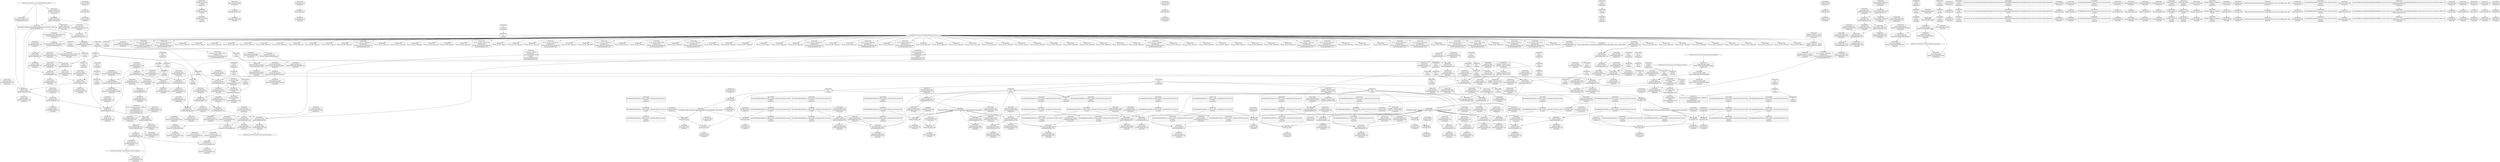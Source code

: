 digraph {
	CE0x44415a0 [shape=record,shape=Mrecord,label="{CE0x44415a0|80:_i32,_112:_i8*,_:_CRE_6,7_}"]
	CE0x4466510 [shape=record,shape=Mrecord,label="{CE0x4466510|i64*_getelementptr_inbounds_(_11_x_i64_,_11_x_i64_*___llvm_gcov_ctr125,_i64_0,_i64_10)|*Constant*|*SummSink*}"]
	CE0x4471940 [shape=record,shape=Mrecord,label="{CE0x4471940|current_sid:_sid|security/selinux/hooks.c,220|*SummSink*}"]
	CE0x44525d0 [shape=record,shape=Mrecord,label="{CE0x44525d0|current_sid:_if.then|*SummSource*}"]
	CE0x4432580 [shape=record,shape=Mrecord,label="{CE0x4432580|GLOBAL:_ipc_has_perm|*Constant*|*SummSource*}"]
	CE0x442b5c0 [shape=record,shape=Mrecord,label="{CE0x442b5c0|80:_i32,_112:_i8*,_:_CRE_70,71_}"]
	CE0x4449420 [shape=record,shape=Mrecord,label="{CE0x4449420|current_sid:_tmp1}"]
	CE0x4419130 [shape=record,shape=Mrecord,label="{CE0x4419130|selinux_shm_shmat:_if.then|*SummSource*}"]
	CE0x442a1b0 [shape=record,shape=Mrecord,label="{CE0x442a1b0|i64*_getelementptr_inbounds_(_6_x_i64_,_6_x_i64_*___llvm_gcov_ctr316,_i64_0,_i64_0)|*Constant*}"]
	CE0x449df30 [shape=record,shape=Mrecord,label="{CE0x449df30|i64*_getelementptr_inbounds_(_2_x_i64_,_2_x_i64_*___llvm_gcov_ctr98,_i64_0,_i64_0)|*Constant*|*SummSource*}"]
	CE0x441f0b0 [shape=record,shape=Mrecord,label="{CE0x441f0b0|80:_i32,_112:_i8*,_:_CRE_192,200_|*MultipleSource*|Function::selinux_shm_shmat&Arg::shp::|security/selinux/hooks.c,5379}"]
	CE0x4432510 [shape=record,shape=Mrecord,label="{CE0x4432510|ipc_has_perm:_entry}"]
	CE0x44336f0 [shape=record,shape=Mrecord,label="{CE0x44336f0|current_sid:_tmp9|security/selinux/hooks.c,218|*SummSink*}"]
	CE0x44285f0 [shape=record,shape=Mrecord,label="{CE0x44285f0|80:_i32,_112:_i8*,_:_CRE_30,31_}"]
	CE0x4467540 [shape=record,shape=Mrecord,label="{CE0x4467540|ipc_has_perm:_u|security/selinux/hooks.c,5134|*SummSink*}"]
	CE0x4425650 [shape=record,shape=Mrecord,label="{CE0x4425650|selinux_shm_shmat:_tmp10|security/selinux/hooks.c,5379}"]
	CE0x444c8a0 [shape=record,shape=Mrecord,label="{CE0x444c8a0|current_sid:_entry|*SummSource*}"]
	CE0x4427d50 [shape=record,shape=Mrecord,label="{CE0x4427d50|selinux_shm_shmat:_tmp2|security/selinux/hooks.c,5374|*SummSink*}"]
	CE0x442bde0 [shape=record,shape=Mrecord,label="{CE0x442bde0|80:_i32,_112:_i8*,_:_CRE_84,88_|*MultipleSource*|Function::selinux_shm_shmat&Arg::shp::|security/selinux/hooks.c,5379}"]
	CE0x442def0 [shape=record,shape=Mrecord,label="{CE0x442def0|ipc_has_perm:_sid1|security/selinux/hooks.c,5136|*SummSink*}"]
	CE0x4464610 [shape=record,shape=Mrecord,label="{CE0x4464610|i8_4|*Constant*}"]
	CE0x4472580 [shape=record,shape=Mrecord,label="{CE0x4472580|i32_22|*Constant*|*SummSource*}"]
	CE0x4466e80 [shape=record,shape=Mrecord,label="{CE0x4466e80|0:_i8,_:_GCMR_current_sid.__warned_internal_global_i8_0,_section_.data.unlikely_,_align_1:_elem_0:default:}"]
	CE0x4436f00 [shape=record,shape=Mrecord,label="{CE0x4436f00|selinux_shm_shmat:_shmflg|Function::selinux_shm_shmat&Arg::shmflg::}"]
	CE0x4440d00 [shape=record,shape=Mrecord,label="{CE0x4440d00|80:_i32,_112:_i8*,_:_CRE_23,24_}"]
	CE0x444aee0 [shape=record,shape=Mrecord,label="{CE0x444aee0|current_sid:_tmp8|security/selinux/hooks.c,218|*SummSource*}"]
	CE0x442ca60 [shape=record,shape=Mrecord,label="{CE0x442ca60|80:_i32,_112:_i8*,_:_CRE_18,19_}"]
	"CONST[source:1(input),value:2(dynamic)][purpose:{object}]"
	CE0x4471a40 [shape=record,shape=Mrecord,label="{CE0x4471a40|current_sid:_cred|security/selinux/hooks.c,218|*SummSource*}"]
	CE0x442f860 [shape=record,shape=Mrecord,label="{CE0x442f860|80:_i32,_112:_i8*,_:_CRE_62,63_}"]
	CE0x4435d20 [shape=record,shape=Mrecord,label="{CE0x4435d20|i64*_getelementptr_inbounds_(_2_x_i64_,_2_x_i64_*___llvm_gcov_ctr294,_i64_0,_i64_0)|*Constant*}"]
	CE0x447d970 [shape=record,shape=Mrecord,label="{CE0x447d970|i32_218|*Constant*|*SummSource*}"]
	CE0x443bf70 [shape=record,shape=Mrecord,label="{CE0x443bf70|current_sid:_tmp14|security/selinux/hooks.c,218|*SummSink*}"]
	CE0x444fba0 [shape=record,shape=Mrecord,label="{CE0x444fba0|i64_3|*Constant*|*SummSink*}"]
	CE0x44721c0 [shape=record,shape=Mrecord,label="{CE0x44721c0|current_sid:_tmp21|security/selinux/hooks.c,218|*SummSink*}"]
	CE0x4438580 [shape=record,shape=Mrecord,label="{CE0x4438580|current_sid:_if.end}"]
	CE0x4419bb0 [shape=record,shape=Mrecord,label="{CE0x4419bb0|selinux_shm_shmat:_tmp}"]
	CE0x441d120 [shape=record,shape=Mrecord,label="{CE0x441d120|selinux_shm_shmat:_tmp1|*SummSource*}"]
	CE0x443fc70 [shape=record,shape=Mrecord,label="{CE0x443fc70|selinux_shm_shmat:_shp|Function::selinux_shm_shmat&Arg::shp::|*SummSource*}"]
	CE0x4468f90 [shape=record,shape=Mrecord,label="{CE0x4468f90|ipc_has_perm:_sclass|security/selinux/hooks.c,5136|*SummSource*}"]
	CE0x446b180 [shape=record,shape=Mrecord,label="{CE0x446b180|avc_has_perm:_tclass|Function::avc_has_perm&Arg::tclass::|*SummSource*}"]
	CE0x4472950 [shape=record,shape=Mrecord,label="{CE0x4472950|current_sid:_security|security/selinux/hooks.c,218|*SummSource*}"]
	CE0x4439cd0 [shape=record,shape=Mrecord,label="{CE0x4439cd0|selinux_shm_shmat:_tmp9|security/selinux/hooks.c,5377|*SummSource*}"]
	CE0x4467870 [shape=record,shape=Mrecord,label="{CE0x4467870|ipc_has_perm:_ipc_id|security/selinux/hooks.c,5134}"]
	CE0x4474910 [shape=record,shape=Mrecord,label="{CE0x4474910|i64_4|*Constant*|*SummSink*}"]
	CE0x44684c0 [shape=record,shape=Mrecord,label="{CE0x44684c0|0:_i16,_4:_i32,_:_CRE_0,2_|*MultipleSource*|security/selinux/hooks.c,5136|*LoadInst*|security/selinux/hooks.c,5131|security/selinux/hooks.c,5131}"]
	CE0x4430c20 [shape=record,shape=Mrecord,label="{CE0x4430c20|selinux_shm_shmat:_call|security/selinux/hooks.c,5379|*SummSource*}"]
	CE0x4422ca0 [shape=record,shape=Mrecord,label="{CE0x4422ca0|i32_4096|*Constant*|*SummSink*}"]
	CE0x442a2b0 [shape=record,shape=Mrecord,label="{CE0x442a2b0|get_current:_tmp|*SummSink*}"]
	CE0x4432a60 [shape=record,shape=Mrecord,label="{CE0x4432a60|ipc_has_perm:_perms|Function::ipc_has_perm&Arg::perms::}"]
	CE0x44694a0 [shape=record,shape=Mrecord,label="{CE0x44694a0|ipc_has_perm:_tmp8|security/selinux/hooks.c,5136|*SummSink*}"]
	CE0x44761a0 [shape=record,shape=Mrecord,label="{CE0x44761a0|i8_1|*Constant*}"]
	CE0x443fac0 [shape=record,shape=Mrecord,label="{CE0x443fac0|80:_i32,_112:_i8*,_:_CRE_0,1_}"]
	CE0x444c7c0 [shape=record,shape=Mrecord,label="{CE0x444c7c0|current_sid:_entry}"]
	CE0x4441e20 [shape=record,shape=Mrecord,label="{CE0x4441e20|80:_i32,_112:_i8*,_:_CRE_39,40_}"]
	CE0x446bbb0 [shape=record,shape=Mrecord,label="{CE0x446bbb0|avc_has_perm:_auditdata|Function::avc_has_perm&Arg::auditdata::|*SummSource*}"]
	CE0x4441830 [shape=record,shape=Mrecord,label="{CE0x4441830|80:_i32,_112:_i8*,_:_CRE_34,35_}"]
	CE0x4461500 [shape=record,shape=Mrecord,label="{CE0x4461500|ipc_has_perm:_type|security/selinux/hooks.c,5133|*SummSink*}"]
	CE0x446f1a0 [shape=record,shape=Mrecord,label="{CE0x446f1a0|current_sid:_tmp23|security/selinux/hooks.c,218|*SummSink*}"]
	CE0x44671f0 [shape=record,shape=Mrecord,label="{CE0x44671f0|ipc_has_perm:_u|security/selinux/hooks.c,5134}"]
	CE0x44331c0 [shape=record,shape=Mrecord,label="{CE0x44331c0|ipc_has_perm:_bb|*SummSink*}"]
	CE0x443c170 [shape=record,shape=Mrecord,label="{CE0x443c170|i1_true|*Constant*}"]
	CE0x4469e70 [shape=record,shape=Mrecord,label="{CE0x4469e70|i32_(i32,_i32,_i16,_i32,_%struct.common_audit_data*)*_bitcast_(i32_(i32,_i32,_i16,_i32,_%struct.common_audit_data.495*)*_avc_has_perm_to_i32_(i32,_i32,_i16,_i32,_%struct.common_audit_data*)*)|*Constant*|*SummSink*}"]
	CE0x4452980 [shape=record,shape=Mrecord,label="{CE0x4452980|i64_1|*Constant*}"]
	CE0x4440460 [shape=record,shape=Mrecord,label="{CE0x4440460|get_current:_tmp2|*SummSink*}"]
	CE0x444f680 [shape=record,shape=Mrecord,label="{CE0x444f680|current_sid:_do.end}"]
	CE0x443e800 [shape=record,shape=Mrecord,label="{CE0x443e800|selinux_shm_shmat:_tmp7|security/selinux/hooks.c,5375|*SummSink*}"]
	CE0x4435bc0 [shape=record,shape=Mrecord,label="{CE0x4435bc0|i64*_getelementptr_inbounds_(_2_x_i64_,_2_x_i64_*___llvm_gcov_ctr294,_i64_0,_i64_0)|*Constant*|*SummSink*}"]
	CE0x446f7b0 [shape=record,shape=Mrecord,label="{CE0x446f7b0|current_sid:_sid|security/selinux/hooks.c,220|*SummSource*}"]
	CE0x4425400 [shape=record,shape=Mrecord,label="{CE0x4425400|i64_2|*Constant*}"]
	CE0x441f280 [shape=record,shape=Mrecord,label="{CE0x441f280|80:_i32,_112:_i8*,_:_CRE_200,208_|*MultipleSource*|Function::selinux_shm_shmat&Arg::shp::|security/selinux/hooks.c,5379}"]
	CE0x44271d0 [shape=record,shape=Mrecord,label="{CE0x44271d0|80:_i32,_112:_i8*,_:_CRE_14,15_}"]
	CE0x4417110 [shape=record,shape=Mrecord,label="{CE0x4417110|selinux_shm_shmat:_tmp6|security/selinux/hooks.c,5375|*SummSink*}"]
	CE0x4452b80 [shape=record,shape=Mrecord,label="{CE0x4452b80|ipc_has_perm:_tmp1}"]
	CE0x442aa10 [shape=record,shape=Mrecord,label="{CE0x442aa10|selinux_shm_shmat:_bb|*SummSink*}"]
	CE0x44720d0 [shape=record,shape=Mrecord,label="{CE0x44720d0|current_sid:_tmp21|security/selinux/hooks.c,218|*SummSource*}"]
	CE0x4464b80 [shape=record,shape=Mrecord,label="{CE0x4464b80|i8*_getelementptr_inbounds_(_45_x_i8_,_45_x_i8_*_.str12,_i32_0,_i32_0)|*Constant*|*SummSource*}"]
	CE0x44347d0 [shape=record,shape=Mrecord,label="{CE0x44347d0|_call_void_mcount()_#3|*SummSource*}"]
	CE0x4433990 [shape=record,shape=Mrecord,label="{CE0x4433990|current_sid:_tmp10|security/selinux/hooks.c,218}"]
	CE0x4464b10 [shape=record,shape=Mrecord,label="{CE0x4464b10|i8*_getelementptr_inbounds_(_45_x_i8_,_45_x_i8_*_.str12,_i32_0,_i32_0)|*Constant*}"]
	CE0x4438790 [shape=record,shape=Mrecord,label="{CE0x4438790|current_sid:_if.end|*SummSink*}"]
	CE0x4419c80 [shape=record,shape=Mrecord,label="{CE0x4419c80|selinux_shm_shmat:_if.else}"]
	CE0x4421520 [shape=record,shape=Mrecord,label="{CE0x4421520|i64*_getelementptr_inbounds_(_6_x_i64_,_6_x_i64_*___llvm_gcov_ctr316,_i64_0,_i64_0)|*Constant*|*SummSink*}"]
	CE0x44256c0 [shape=record,shape=Mrecord,label="{CE0x44256c0|selinux_shm_shmat:_tmp10|security/selinux/hooks.c,5379|*SummSink*}"]
	CE0x4437f00 [shape=record,shape=Mrecord,label="{CE0x4437f00|current_sid:_tobool|security/selinux/hooks.c,218}"]
	CE0x4425e90 [shape=record,shape=Mrecord,label="{CE0x4425e90|current_sid:_tmp7|security/selinux/hooks.c,218|*SummSink*}"]
	CE0x4419d40 [shape=record,shape=Mrecord,label="{CE0x4419d40|i64*_getelementptr_inbounds_(_6_x_i64_,_6_x_i64_*___llvm_gcov_ctr316,_i64_0,_i64_0)|*Constant*|*SummSource*}"]
	CE0x4466460 [shape=record,shape=Mrecord,label="{CE0x4466460|i64*_getelementptr_inbounds_(_11_x_i64_,_11_x_i64_*___llvm_gcov_ctr125,_i64_0,_i64_10)|*Constant*|*SummSource*}"]
	CE0x4436cd0 [shape=record,shape=Mrecord,label="{CE0x4436cd0|selinux_shm_shmat:_tmp5|security/selinux/hooks.c,5374}"]
	CE0x443c460 [shape=record,shape=Mrecord,label="{CE0x443c460|i1_true|*Constant*|*SummSink*}"]
	CE0x4475e00 [shape=record,shape=Mrecord,label="{CE0x4475e00|current_sid:_tmp16|security/selinux/hooks.c,218|*SummSource*}"]
	CE0x4448740 [shape=record,shape=Mrecord,label="{CE0x4448740|current_sid:_tmp14|security/selinux/hooks.c,218|*SummSource*}"]
	CE0x444b030 [shape=record,shape=Mrecord,label="{CE0x444b030|i64_3|*Constant*|*SummSource*}"]
	CE0x4437620 [shape=record,shape=Mrecord,label="{CE0x4437620|selinux_shm_shmat:_tmp2|security/selinux/hooks.c,5374|*SummSource*}"]
	CE0x4426740 [shape=record,shape=Mrecord,label="{CE0x4426740|i64*_getelementptr_inbounds_(_11_x_i64_,_11_x_i64_*___llvm_gcov_ctr125,_i64_0,_i64_1)|*Constant*|*SummSource*}"]
	CE0x44394a0 [shape=record,shape=Mrecord,label="{CE0x44394a0|selinux_shm_shmat:_tmp3|security/selinux/hooks.c,5374}"]
	CE0x443ce90 [shape=record,shape=Mrecord,label="{CE0x443ce90|selinux_shm_shmat:_tmp7|security/selinux/hooks.c,5375}"]
	CE0x4435d90 [shape=record,shape=Mrecord,label="{CE0x4435d90|_ret_i32_%call,_!dbg_!27724|security/selinux/hooks.c,5379}"]
	CE0x443d730 [shape=record,shape=Mrecord,label="{CE0x443d730|selinux_shm_shmat:_shm_perm|security/selinux/hooks.c,5379}"]
	CE0x4429e90 [shape=record,shape=Mrecord,label="{CE0x4429e90|i64*_getelementptr_inbounds_(_2_x_i64_,_2_x_i64_*___llvm_gcov_ctr98,_i64_0,_i64_1)|*Constant*}"]
	CE0x44315c0 [shape=record,shape=Mrecord,label="{CE0x44315c0|ipc_has_perm:_bb|*SummSource*}"]
	CE0x442c930 [shape=record,shape=Mrecord,label="{CE0x442c930|80:_i32,_112:_i8*,_:_CRE_17,18_}"]
	CE0x4473e50 [shape=record,shape=Mrecord,label="{CE0x4473e50|current_sid:_tmp5|security/selinux/hooks.c,218|*SummSource*}"]
	CE0x4474480 [shape=record,shape=Mrecord,label="{CE0x4474480|i64_5|*Constant*}"]
	CE0x4465af0 [shape=record,shape=Mrecord,label="{CE0x4465af0|current_sid:_tmp18|security/selinux/hooks.c,218}"]
	CE0x4464ec0 [shape=record,shape=Mrecord,label="{CE0x4464ec0|i64*_getelementptr_inbounds_(_11_x_i64_,_11_x_i64_*___llvm_gcov_ctr125,_i64_0,_i64_9)|*Constant*}"]
	CE0x4465650 [shape=record,shape=Mrecord,label="{CE0x4465650|current_sid:_tmp17|security/selinux/hooks.c,218|*SummSource*}"]
	CE0x441d5b0 [shape=record,shape=Mrecord,label="{CE0x441d5b0|80:_i32,_112:_i8*,_:_CRE_92,96_|*MultipleSource*|Function::selinux_shm_shmat&Arg::shp::|security/selinux/hooks.c,5379}"]
	CE0x4435370 [shape=record,shape=Mrecord,label="{CE0x4435370|current_sid:_land.lhs.true|*SummSink*}"]
	CE0x4474ae0 [shape=record,shape=Mrecord,label="{CE0x4474ae0|current_sid:_tmp9|security/selinux/hooks.c,218|*SummSource*}"]
	CE0x4443ae0 [shape=record,shape=Mrecord,label="{CE0x4443ae0|current_sid:_tmp3|*SummSource*}"]
	CE0x4438440 [shape=record,shape=Mrecord,label="{CE0x4438440|current_sid:_do.end|*SummSink*}"]
	CE0x442fbc0 [shape=record,shape=Mrecord,label="{CE0x442fbc0|current_sid:_tmp8|security/selinux/hooks.c,218|*SummSink*}"]
	CE0x4474f90 [shape=record,shape=Mrecord,label="{CE0x4474f90|current_sid:_tmp5|security/selinux/hooks.c,218|*SummSink*}"]
	CE0x4421ba0 [shape=record,shape=Mrecord,label="{CE0x4421ba0|selinux_shm_shmat:_entry|*SummSource*}"]
	CE0x4426b50 [shape=record,shape=Mrecord,label="{CE0x4426b50|get_current:_tmp3}"]
	CE0x44749b0 [shape=record,shape=Mrecord,label="{CE0x44749b0|current_sid:_tmp9|security/selinux/hooks.c,218}"]
	CE0x444c4b0 [shape=record,shape=Mrecord,label="{CE0x444c4b0|GLOBAL:_current_sid|*Constant*}"]
	CE0x4441260 [shape=record,shape=Mrecord,label="{CE0x4441260|selinux_shm_shmat:_call|security/selinux/hooks.c,5379}"]
	CE0x44734b0 [shape=record,shape=Mrecord,label="{CE0x44734b0|current_sid:_tmp23|security/selinux/hooks.c,218|*SummSource*}"]
	CE0x4440630 [shape=record,shape=Mrecord,label="{CE0x4440630|ipc_has_perm:_tmp2}"]
	CE0x44679d0 [shape=record,shape=Mrecord,label="{CE0x44679d0|ipc_has_perm:_ipc_id|security/selinux/hooks.c,5134|*SummSource*}"]
	CE0x446b2f0 [shape=record,shape=Mrecord,label="{CE0x446b2f0|avc_has_perm:_tclass|Function::avc_has_perm&Arg::tclass::|*SummSink*}"]
	CE0x44613b0 [shape=record,shape=Mrecord,label="{CE0x44613b0|GLOBAL:_get_current|*Constant*|*SummSink*}"]
	CE0x4469710 [shape=record,shape=Mrecord,label="{CE0x4469710|ipc_has_perm:_call2|security/selinux/hooks.c,5136}"]
	CE0x441caf0 [shape=record,shape=Mrecord,label="{CE0x441caf0|selinux_shm_shmat:_tmp1}"]
	CE0x44485c0 [shape=record,shape=Mrecord,label="{CE0x44485c0|current_sid:_tmp14|security/selinux/hooks.c,218}"]
	CE0x4442d90 [shape=record,shape=Mrecord,label="{CE0x4442d90|COLLAPSED:_GCMRE___llvm_gcov_ctr125_internal_global_11_x_i64_zeroinitializer:_elem_0:default:}"]
	CE0x4426fa0 [shape=record,shape=Mrecord,label="{CE0x4426fa0|80:_i32,_112:_i8*,_:_CRE_12,13_}"]
	CE0x44244c0 [shape=record,shape=Mrecord,label="{CE0x44244c0|i32_48|*Constant*}"]
	CE0x4461060 [shape=record,shape=Mrecord,label="{CE0x4461060|GLOBAL:_get_current|*Constant*}"]
	CE0x447e020 [shape=record,shape=Mrecord,label="{CE0x447e020|get_current:_tmp1}"]
	CE0x4432ad0 [shape=record,shape=Mrecord,label="{CE0x4432ad0|ipc_has_perm:_ipc_perms|Function::ipc_has_perm&Arg::ipc_perms::}"]
	CE0x4434890 [shape=record,shape=Mrecord,label="{CE0x4434890|_call_void_mcount()_#3|*SummSink*}"]
	CE0x444dc00 [shape=record,shape=Mrecord,label="{CE0x444dc00|current_sid:_tmp6|security/selinux/hooks.c,218|*SummSink*}"]
	CE0x4472450 [shape=record,shape=Mrecord,label="{CE0x4472450|i32_22|*Constant*}"]
	CE0x448b660 [shape=record,shape=Mrecord,label="{CE0x448b660|get_current:_tmp4|./arch/x86/include/asm/current.h,14|*SummSink*}"]
	CE0x4476eb0 [shape=record,shape=Mrecord,label="{CE0x4476eb0|current_sid:_land.lhs.true2|*SummSource*}"]
	CE0x44374f0 [shape=record,shape=Mrecord,label="{CE0x44374f0|selinux_shm_shmat:_tmp2|security/selinux/hooks.c,5374}"]
	CE0x443cfe0 [shape=record,shape=Mrecord,label="{CE0x443cfe0|selinux_shm_shmat:_tmp7|security/selinux/hooks.c,5375|*SummSource*}"]
	CE0x442e130 [shape=record,shape=Mrecord,label="{CE0x442e130|ipc_has_perm:_key|security/selinux/hooks.c,5134|*SummSink*}"]
	CE0x443b3d0 [shape=record,shape=Mrecord,label="{CE0x443b3d0|i32_48|*Constant*|*SummSource*}"]
	CE0x447d0f0 [shape=record,shape=Mrecord,label="{CE0x447d0f0|GLOBAL:_lockdep_rcu_suspicious|*Constant*}"]
	CE0x4424810 [shape=record,shape=Mrecord,label="{CE0x4424810|selinux_shm_shmat:_if.then|*SummSink*}"]
	CE0x441e970 [shape=record,shape=Mrecord,label="{CE0x441e970|80:_i32,_112:_i8*,_:_CRE_168,172_|*MultipleSource*|Function::selinux_shm_shmat&Arg::shp::|security/selinux/hooks.c,5379}"]
	CE0x4428390 [shape=record,shape=Mrecord,label="{CE0x4428390|80:_i32,_112:_i8*,_:_CRE_28,29_}"]
	CE0x4425390 [shape=record,shape=Mrecord,label="{CE0x4425390|selinux_shm_shmat:_shmflg|Function::selinux_shm_shmat&Arg::shmflg::|*SummSink*}"]
	"CONST[source:0(mediator),value:0(static)][purpose:{operation}]"
	CE0x444e5c0 [shape=record,shape=Mrecord,label="{CE0x444e5c0|current_sid:_tmp12|security/selinux/hooks.c,218|*SummSink*}"]
	CE0x4467f90 [shape=record,shape=Mrecord,label="{CE0x4467f90|ipc_has_perm:_sid1|security/selinux/hooks.c,5136|*SummSource*}"]
	CE0x44729c0 [shape=record,shape=Mrecord,label="{CE0x44729c0|current_sid:_security|security/selinux/hooks.c,218|*SummSink*}"]
	CE0x447db00 [shape=record,shape=Mrecord,label="{CE0x447db00|i32_218|*Constant*|*SummSink*}"]
	CE0x4440f60 [shape=record,shape=Mrecord,label="{CE0x4440f60|80:_i32,_112:_i8*,_:_CRE_25,26_}"]
	CE0x4441f90 [shape=record,shape=Mrecord,label="{CE0x4441f90|COLLAPSED:_GCMRE___llvm_gcov_ctr294_internal_global_2_x_i64_zeroinitializer:_elem_0:default:}"]
	CE0x442ecc0 [shape=record,shape=Mrecord,label="{CE0x442ecc0|80:_i32,_112:_i8*,_:_CRE_52,53_}"]
	CE0x4424530 [shape=record,shape=Mrecord,label="{CE0x4424530|i32_16|*Constant*|*SummSource*}"]
	CE0x448b700 [shape=record,shape=Mrecord,label="{CE0x448b700|GLOBAL:_current_task|Global_var:current_task}"]
	CE0x62f3820 [shape=record,shape=Mrecord,label="{CE0x62f3820|selinux_shm_shmat:_tmp11|security/selinux/hooks.c,5379|*SummSource*}"]
	CE0x4467010 [shape=record,shape=Mrecord,label="{CE0x4467010|GLOBAL:_current_sid.__warned|Global_var:current_sid.__warned|*SummSink*}"]
	CE0x446c280 [shape=record,shape=Mrecord,label="{CE0x446c280|current_sid:_do.body|*SummSink*}"]
	CE0x5ab17f0 [shape=record,shape=Mrecord,label="{CE0x5ab17f0|selinux_shm_shmat:_tmp5|security/selinux/hooks.c,5374|*SummSource*}"]
	CE0x4415430 [shape=record,shape=Mrecord,label="{CE0x4415430|80:_i32,_112:_i8*,_:_CRE_41,42_}"]
	CE0x4436100 [shape=record,shape=Mrecord,label="{CE0x4436100|current_sid:_tmp1|*SummSink*}"]
	CE0x4462520 [shape=record,shape=Mrecord,label="{CE0x4462520|ipc_has_perm:_type|security/selinux/hooks.c,5133|*SummSource*}"]
	CE0x4438e20 [shape=record,shape=Mrecord,label="{CE0x4438e20|_ret_i32_%tmp24,_!dbg_!27742|security/selinux/hooks.c,220|*SummSink*}"]
	CE0x443a120 [shape=record,shape=Mrecord,label="{CE0x443a120|i64*_getelementptr_inbounds_(_6_x_i64_,_6_x_i64_*___llvm_gcov_ctr316,_i64_0,_i64_5)|*Constant*}"]
	CE0x4435f10 [shape=record,shape=Mrecord,label="{CE0x4435f10|current_sid:_tmp1|*SummSource*}"]
	CE0x444eec0 [shape=record,shape=Mrecord,label="{CE0x444eec0|current_sid:_tmp13|security/selinux/hooks.c,218}"]
	CE0x4440e30 [shape=record,shape=Mrecord,label="{CE0x4440e30|80:_i32,_112:_i8*,_:_CRE_24,25_}"]
	CE0x446a3f0 [shape=record,shape=Mrecord,label="{CE0x446a3f0|avc_has_perm:_entry|*SummSink*}"]
	CE0x4439b60 [shape=record,shape=Mrecord,label="{CE0x4439b60|selinux_shm_shmat:_tmp9|security/selinux/hooks.c,5377}"]
	CE0x443a8c0 [shape=record,shape=Mrecord,label="{CE0x443a8c0|i64*_getelementptr_inbounds_(_6_x_i64_,_6_x_i64_*___llvm_gcov_ctr316,_i64_0,_i64_5)|*Constant*|*SummSource*}"]
	CE0x442f990 [shape=record,shape=Mrecord,label="{CE0x442f990|80:_i32,_112:_i8*,_:_CRE_63,64_}"]
	CE0x4451c80 [shape=record,shape=Mrecord,label="{CE0x4451c80|i64*_getelementptr_inbounds_(_11_x_i64_,_11_x_i64_*___llvm_gcov_ctr125,_i64_0,_i64_6)|*Constant*|*SummSink*}"]
	CE0x44c1200 [shape=record,shape=Mrecord,label="{CE0x44c1200|%struct.task_struct*_(%struct.task_struct**)*_asm_movq_%gs:$_1:P_,$0_,_r,im,_dirflag_,_fpsr_,_flags_|*SummSink*}"]
	CE0x442dbc0 [shape=record,shape=Mrecord,label="{CE0x442dbc0|selinux_shm_shmat:_tmp4|security/selinux/hooks.c,5374|*SummSink*}"]
	CE0x4449040 [shape=record,shape=Mrecord,label="{CE0x4449040|ipc_has_perm:_ad|security/selinux/hooks.c, 5128|*SummSink*}"]
	CE0x4442000 [shape=record,shape=Mrecord,label="{CE0x4442000|ipc_has_perm:_tmp|*SummSource*}"]
	CE0x444f920 [shape=record,shape=Mrecord,label="{CE0x444f920|%struct.task_struct*_(%struct.task_struct**)*_asm_movq_%gs:$_1:P_,$0_,_r,im,_dirflag_,_fpsr_,_flags_|*SummSource*}"]
	CE0x59090e0 [shape=record,shape=Mrecord,label="{CE0x59090e0|COLLAPSED:_GCMRE___llvm_gcov_ctr316_internal_global_6_x_i64_zeroinitializer:_elem_0:default:}"]
	CE0x4472780 [shape=record,shape=Mrecord,label="{CE0x4472780|i32_22|*Constant*|*SummSink*}"]
	CE0x4465090 [shape=record,shape=Mrecord,label="{CE0x4465090|i64*_getelementptr_inbounds_(_11_x_i64_,_11_x_i64_*___llvm_gcov_ctr125,_i64_0,_i64_9)|*Constant*|*SummSource*}"]
	CE0x4474560 [shape=record,shape=Mrecord,label="{CE0x4474560|i64_5|*Constant*|*SummSource*}"]
	CE0x442a320 [shape=record,shape=Mrecord,label="{CE0x442a320|i64*_getelementptr_inbounds_(_2_x_i64_,_2_x_i64_*___llvm_gcov_ctr98,_i64_0,_i64_1)|*Constant*|*SummSink*}"]
	CE0x44520f0 [shape=record,shape=Mrecord,label="{CE0x44520f0|_call_void_mcount()_#3}"]
	CE0x4433b10 [shape=record,shape=Mrecord,label="{CE0x4433b10|current_sid:_tmp10|security/selinux/hooks.c,218|*SummSource*}"]
	CE0x4432860 [shape=record,shape=Mrecord,label="{CE0x4432860|ipc_has_perm:_entry|*SummSource*}"]
	CE0x4432bb0 [shape=record,shape=Mrecord,label="{CE0x4432bb0|ipc_has_perm:_ipc_perms|Function::ipc_has_perm&Arg::ipc_perms::|*SummSource*}"]
	CE0x446b610 [shape=record,shape=Mrecord,label="{CE0x446b610|avc_has_perm:_requested|Function::avc_has_perm&Arg::requested::}"]
	CE0x4429720 [shape=record,shape=Mrecord,label="{CE0x4429720|80:_i32,_112:_i8*,_:_CRE_1,2_}"]
	CE0x4439ea0 [shape=record,shape=Mrecord,label="{CE0x4439ea0|selinux_shm_shmat:_perms.0|*SummSource*}"]
	CE0x443e640 [shape=record,shape=Mrecord,label="{CE0x443e640|selinux_shm_shmat:_tmp6|security/selinux/hooks.c,5375|*SummSource*}"]
	CE0x44393a0 [shape=record,shape=Mrecord,label="{CE0x44393a0|i64_0|*Constant*|*SummSink*}"]
	CE0x44326b0 [shape=record,shape=Mrecord,label="{CE0x44326b0|GLOBAL:_ipc_has_perm|*Constant*|*SummSink*}"]
	CE0x4422c00 [shape=record,shape=Mrecord,label="{CE0x4422c00|i32_4096|*Constant*|*SummSource*}"]
	CE0x4472890 [shape=record,shape=Mrecord,label="{CE0x4472890|current_sid:_security|security/selinux/hooks.c,218}"]
	CE0x4430d50 [shape=record,shape=Mrecord,label="{CE0x4430d50|_ret_i32_%call,_!dbg_!27724|security/selinux/hooks.c,5379|*SummSource*}"]
	CE0x444b870 [shape=record,shape=Mrecord,label="{CE0x444b870|ipc_has_perm:_security|security/selinux/hooks.c,5131|*SummSink*}"]
	CE0x4436280 [shape=record,shape=Mrecord,label="{CE0x4436280|i64*_getelementptr_inbounds_(_11_x_i64_,_11_x_i64_*___llvm_gcov_ctr125,_i64_0,_i64_1)|*Constant*}"]
	CE0x447d6a0 [shape=record,shape=Mrecord,label="{CE0x447d6a0|i8*_getelementptr_inbounds_(_25_x_i8_,_25_x_i8_*_.str3,_i32_0,_i32_0)|*Constant*|*SummSink*}"]
	CE0x4471e20 [shape=record,shape=Mrecord,label="{CE0x4471e20|COLLAPSED:_GCMRE_current_task_external_global_%struct.task_struct*:_elem_0::|security/selinux/hooks.c,218}"]
	CE0x4415db0 [shape=record,shape=Mrecord,label="{CE0x4415db0|80:_i32,_112:_i8*,_:_CRE_49,50_}"]
	CE0x4464760 [shape=record,shape=Mrecord,label="{CE0x4464760|i8_4|*Constant*|*SummSource*}"]
	CE0x4435200 [shape=record,shape=Mrecord,label="{CE0x4435200|current_sid:_land.lhs.true}"]
	CE0x442a690 [shape=record,shape=Mrecord,label="{CE0x442a690|selinux_shm_shmat:_if.end|*SummSource*}"]
	CE0x4474840 [shape=record,shape=Mrecord,label="{CE0x4474840|i64_4|*Constant*|*SummSource*}"]
	CE0x443fea0 [shape=record,shape=Mrecord,label="{CE0x443fea0|selinux_shm_shmat:_and|security/selinux/hooks.c,5374|*SummSource*}"]
	CE0x4440bd0 [shape=record,shape=Mrecord,label="{CE0x4440bd0|80:_i32,_112:_i8*,_:_CRE_22,23_}"]
	CE0x44403f0 [shape=record,shape=Mrecord,label="{CE0x44403f0|get_current:_tmp2|*SummSource*}"]
	CE0x446bef0 [shape=record,shape=Mrecord,label="{CE0x446bef0|_ret_i32_%retval.0,_!dbg_!27728|security/selinux/avc.c,775|*SummSource*}"]
	CE0x444c630 [shape=record,shape=Mrecord,label="{CE0x444c630|GLOBAL:_current_sid|*Constant*|*SummSource*}"]
	CE0x447c970 [shape=record,shape=Mrecord,label="{CE0x447c970|_call_void_lockdep_rcu_suspicious(i8*_getelementptr_inbounds_(_25_x_i8_,_25_x_i8_*_.str3,_i32_0,_i32_0),_i32_218,_i8*_getelementptr_inbounds_(_45_x_i8_,_45_x_i8_*_.str12,_i32_0,_i32_0))_#10,_!dbg_!27727|security/selinux/hooks.c,218|*SummSource*}"]
	CE0x4461d10 [shape=record,shape=Mrecord,label="{CE0x4461d10|ipc_has_perm:_tmp5|security/selinux/hooks.c,5131|*SummSource*}"]
	CE0x4418ce0 [shape=record,shape=Mrecord,label="{CE0x4418ce0|i64*_getelementptr_inbounds_(_6_x_i64_,_6_x_i64_*___llvm_gcov_ctr316,_i64_0,_i64_4)|*Constant*|*SummSink*}"]
	CE0x4437f70 [shape=record,shape=Mrecord,label="{CE0x4437f70|current_sid:_tobool|security/selinux/hooks.c,218|*SummSource*}"]
	CE0x4428980 [shape=record,shape=Mrecord,label="{CE0x4428980|80:_i32,_112:_i8*,_:_CRE_33,34_}"]
	CE0x443c640 [shape=record,shape=Mrecord,label="{CE0x443c640|i64*_getelementptr_inbounds_(_11_x_i64_,_11_x_i64_*___llvm_gcov_ctr125,_i64_0,_i64_8)|*Constant*}"]
	CE0x444dd70 [shape=record,shape=Mrecord,label="{CE0x444dd70|current_sid:_tmp7|security/selinux/hooks.c,218}"]
	CE0x4434d90 [shape=record,shape=Mrecord,label="{CE0x4434d90|current_sid:_call|security/selinux/hooks.c,218|*SummSource*}"]
	CE0x4452e10 [shape=record,shape=Mrecord,label="{CE0x4452e10|GLOBAL:_current_sid.__warned|Global_var:current_sid.__warned|*SummSource*}"]
	CE0x4438210 [shape=record,shape=Mrecord,label="{CE0x4438210|i32_1|*Constant*}"]
	CE0x4419ea0 [shape=record,shape=Mrecord,label="{CE0x4419ea0|selinux_shm_shmat:_tmp8|security/selinux/hooks.c,5377}"]
	CE0x4471ab0 [shape=record,shape=Mrecord,label="{CE0x4471ab0|current_sid:_cred|security/selinux/hooks.c,218|*SummSink*}"]
	CE0x447d3d0 [shape=record,shape=Mrecord,label="{CE0x447d3d0|GLOBAL:_lockdep_rcu_suspicious|*Constant*|*SummSink*}"]
	CE0x446ec90 [shape=record,shape=Mrecord,label="{CE0x446ec90|get_current:_entry|*SummSource*}"]
	CE0x4468a30 [shape=record,shape=Mrecord,label="{CE0x4468a30|ipc_has_perm:_tmp7|security/selinux/hooks.c,5136|*SummSource*}"]
	CE0x4432e60 [shape=record,shape=Mrecord,label="{CE0x4432e60|ipc_has_perm:_perms|Function::ipc_has_perm&Arg::perms::|*SummSource*}"]
	CE0x442b230 [shape=record,shape=Mrecord,label="{CE0x442b230|80:_i32,_112:_i8*,_:_CRE_67,68_}"]
	CE0x44521f0 [shape=record,shape=Mrecord,label="{CE0x44521f0|_call_void_mcount()_#3|*SummSource*}"]
	CE0x441cfc0 [shape=record,shape=Mrecord,label="{CE0x441cfc0|selinux_shm_shmat:_entry|*SummSink*}"]
	CE0x4433480 [shape=record,shape=Mrecord,label="{CE0x4433480|_ret_i32_%call2,_!dbg_!27728|security/selinux/hooks.c,5136|*SummSource*}"]
	CE0x444c220 [shape=record,shape=Mrecord,label="{CE0x444c220|current_sid:_call|security/selinux/hooks.c,218}"]
	CE0x4436e90 [shape=record,shape=Mrecord,label="{CE0x4436e90|i32_0|*Constant*}"]
	CE0x443dc70 [shape=record,shape=Mrecord,label="{CE0x443dc70|selinux_shm_shmat:_shm_perm|security/selinux/hooks.c,5379|*SummSource*}"]
	CE0x442e3f0 [shape=record,shape=Mrecord,label="{CE0x442e3f0|ipc_has_perm:_tmp6|*LoadInst*|security/selinux/hooks.c,5134}"]
	CE0x44716d0 [shape=record,shape=Mrecord,label="{CE0x44716d0|i32_78|*Constant*}"]
	CE0x4437930 [shape=record,shape=Mrecord,label="{CE0x4437930|ipc_has_perm:_tmp|*SummSink*}"]
	CE0x6171680 [shape=record,shape=Mrecord,label="{CE0x6171680|i32_0|*Constant*|*SummSource*}"]
	CE0x444bf20 [shape=record,shape=Mrecord,label="{CE0x444bf20|current_sid:_tmp2|*SummSource*}"]
	CE0x44231e0 [shape=record,shape=Mrecord,label="{CE0x44231e0|ipc_has_perm:_tmp3|*SummSource*}"]
	CE0x4466210 [shape=record,shape=Mrecord,label="{CE0x4466210|i64*_getelementptr_inbounds_(_11_x_i64_,_11_x_i64_*___llvm_gcov_ctr125,_i64_0,_i64_10)|*Constant*}"]
	CE0x446bd30 [shape=record,shape=Mrecord,label="{CE0x446bd30|avc_has_perm:_auditdata|Function::avc_has_perm&Arg::auditdata::|*SummSink*}"]
	CE0x4470800 [shape=record,shape=Mrecord,label="{CE0x4470800|current_sid:_tmp24|security/selinux/hooks.c,220|*SummSink*}"]
	CE0x4441960 [shape=record,shape=Mrecord,label="{CE0x4441960|80:_i32,_112:_i8*,_:_CRE_35,36_}"]
	CE0x443e500 [shape=record,shape=Mrecord,label="{CE0x443e500|selinux_shm_shmat:_entry}"]
	CE0x446aeb0 [shape=record,shape=Mrecord,label="{CE0x446aeb0|avc_has_perm:_tsid|Function::avc_has_perm&Arg::tsid::|*SummSink*}"]
	CE0x4428850 [shape=record,shape=Mrecord,label="{CE0x4428850|80:_i32,_112:_i8*,_:_CRE_32,33_}"]
	CE0x4433040 [shape=record,shape=Mrecord,label="{CE0x4433040|ipc_has_perm:_perms|Function::ipc_has_perm&Arg::perms::|*SummSink*}"]
	CE0x443a5d0 [shape=record,shape=Mrecord,label="{CE0x443a5d0|i64_0|*Constant*}"]
	CE0x4423170 [shape=record,shape=Mrecord,label="{CE0x4423170|ipc_has_perm:_tmp3}"]
	CE0x44751d0 [shape=record,shape=Mrecord,label="{CE0x44751d0|current_sid:_tmp6|security/selinux/hooks.c,218}"]
	CE0x442e750 [shape=record,shape=Mrecord,label="{CE0x442e750|current_sid:_do.body}"]
	CE0x4434320 [shape=record,shape=Mrecord,label="{CE0x4434320|_call_void_mcount()_#3}"]
	CE0x4470a10 [shape=record,shape=Mrecord,label="{CE0x4470a10|get_current:_bb}"]
	CE0x4444600 [shape=record,shape=Mrecord,label="{CE0x4444600|i64*_getelementptr_inbounds_(_6_x_i64_,_6_x_i64_*___llvm_gcov_ctr316,_i64_0,_i64_3)|*Constant*|*SummSink*}"]
	CE0x446b050 [shape=record,shape=Mrecord,label="{CE0x446b050|avc_has_perm:_tclass|Function::avc_has_perm&Arg::tclass::}"]
	"CONST[source:0(mediator),value:2(dynamic)][purpose:{object}]"
	CE0x4469b80 [shape=record,shape=Mrecord,label="{CE0x4469b80|i32_(i32,_i32,_i16,_i32,_%struct.common_audit_data*)*_bitcast_(i32_(i32,_i32,_i16,_i32,_%struct.common_audit_data.495*)*_avc_has_perm_to_i32_(i32,_i32,_i16,_i32,_%struct.common_audit_data*)*)|*Constant*}"]
	CE0x4466580 [shape=record,shape=Mrecord,label="{CE0x4466580|current_sid:_tmp19|security/selinux/hooks.c,218|*SummSink*}"]
	CE0x446c6f0 [shape=record,shape=Mrecord,label="{CE0x446c6f0|GLOBAL:___llvm_gcov_ctr125|Global_var:__llvm_gcov_ctr125|*SummSink*}"]
	CE0x4415310 [shape=record,shape=Mrecord,label="{CE0x4415310|80:_i32,_112:_i8*,_:_CRE_40,41_}"]
	"CONST[source:0(mediator),value:2(dynamic)][purpose:{subject}]"
	CE0x4460dc0 [shape=record,shape=Mrecord,label="{CE0x4460dc0|current_sid:_call4|security/selinux/hooks.c,218|*SummSink*}"]
	CE0x4470b40 [shape=record,shape=Mrecord,label="{CE0x4470b40|get_current:_bb|*SummSource*}"]
	CE0x441d3e0 [shape=record,shape=Mrecord,label="{CE0x441d3e0|80:_i32,_112:_i8*,_:_CRE_88,92_|*MultipleSource*|Function::selinux_shm_shmat&Arg::shp::|security/selinux/hooks.c,5379}"]
	CE0x4428720 [shape=record,shape=Mrecord,label="{CE0x4428720|80:_i32,_112:_i8*,_:_CRE_31,32_}"]
	CE0x4427430 [shape=record,shape=Mrecord,label="{CE0x4427430|80:_i32,_112:_i8*,_:_CRE_16,17_}"]
	CE0x442b100 [shape=record,shape=Mrecord,label="{CE0x442b100|80:_i32,_112:_i8*,_:_CRE_66,67_}"]
	CE0x4432940 [shape=record,shape=Mrecord,label="{CE0x4432940|ipc_has_perm:_entry|*SummSink*}"]
	CE0x44648b0 [shape=record,shape=Mrecord,label="{CE0x44648b0|i8_4|*Constant*|*SummSink*}"]
	CE0x4467e20 [shape=record,shape=Mrecord,label="{CE0x4467e20|ipc_has_perm:_sid1|security/selinux/hooks.c,5136}"]
	CE0x4434140 [shape=record,shape=Mrecord,label="{CE0x4434140|current_sid:_tmp11|security/selinux/hooks.c,218|*SummSink*}"]
	CE0x443aec0 [shape=record,shape=Mrecord,label="{CE0x443aec0|80:_i32,_112:_i8*,_:_CRE_3,4_}"]
	CE0x4440900 [shape=record,shape=Mrecord,label="{CE0x4440900|selinux_shm_shmat:_tmp5|security/selinux/hooks.c,5374|*SummSink*}"]
	CE0x446c410 [shape=record,shape=Mrecord,label="{CE0x446c410|GLOBAL:___llvm_gcov_ctr125|Global_var:__llvm_gcov_ctr125}"]
	CE0x4465ec0 [shape=record,shape=Mrecord,label="{CE0x4465ec0|current_sid:_tmp19|security/selinux/hooks.c,218}"]
	CE0x442e5a0 [shape=record,shape=Mrecord,label="{CE0x442e5a0|ipc_has_perm:_tmp6|*LoadInst*|security/selinux/hooks.c,5134|*SummSink*}"]
	CE0x441d070 [shape=record,shape=Mrecord,label="{CE0x441d070|selinux_shm_shmat:_tobool|security/selinux/hooks.c,5374|*SummSource*}"]
	CE0x441dd20 [shape=record,shape=Mrecord,label="{CE0x441dd20|80:_i32,_112:_i8*,_:_CRE_112,120_|*MultipleSource*|Function::selinux_shm_shmat&Arg::shp::|security/selinux/hooks.c,5379}"]
	CE0x444bc70 [shape=record,shape=Mrecord,label="{CE0x444bc70|ipc_has_perm:_tmp4|*LoadInst*|security/selinux/hooks.c,5131|*SummSource*}"]
	CE0x4441090 [shape=record,shape=Mrecord,label="{CE0x4441090|80:_i32,_112:_i8*,_:_CRE_26,27_}"]
	CE0x444b6d0 [shape=record,shape=Mrecord,label="{CE0x444b6d0|i32_0|*Constant*}"]
	CE0x4438680 [shape=record,shape=Mrecord,label="{CE0x4438680|current_sid:_if.end|*SummSource*}"]
	CE0x446c5c0 [shape=record,shape=Mrecord,label="{CE0x446c5c0|GLOBAL:___llvm_gcov_ctr125|Global_var:__llvm_gcov_ctr125|*SummSource*}"]
	CE0x44165a0 [shape=record,shape=Mrecord,label="{CE0x44165a0|ipc_has_perm:_call|security/selinux/hooks.c,5129|*SummSource*}"]
	CE0x44284c0 [shape=record,shape=Mrecord,label="{CE0x44284c0|80:_i32,_112:_i8*,_:_CRE_29,30_}"]
	CE0x44232a0 [shape=record,shape=Mrecord,label="{CE0x44232a0|ipc_has_perm:_tmp3|*SummSink*}"]
	CE0x4469240 [shape=record,shape=Mrecord,label="{CE0x4469240|ipc_has_perm:_tmp8|security/selinux/hooks.c,5136}"]
	CE0x4442d20 [shape=record,shape=Mrecord,label="{CE0x4442d20|current_sid:_tmp}"]
	CE0x4443a40 [shape=record,shape=Mrecord,label="{CE0x4443a40|current_sid:_tmp3}"]
	CE0x442f4d0 [shape=record,shape=Mrecord,label="{CE0x442f4d0|80:_i32,_112:_i8*,_:_CRE_59,60_}"]
	CE0x447d4d0 [shape=record,shape=Mrecord,label="{CE0x447d4d0|i8*_getelementptr_inbounds_(_25_x_i8_,_25_x_i8_*_.str3,_i32_0,_i32_0)|*Constant*}"]
	CE0x4416010 [shape=record,shape=Mrecord,label="{CE0x4416010|80:_i32,_112:_i8*,_:_CRE_51,52_}"]
	CE0x442b950 [shape=record,shape=Mrecord,label="{CE0x442b950|80:_i32,_112:_i8*,_:_CRE_76,80_|*MultipleSource*|Function::selinux_shm_shmat&Arg::shp::|security/selinux/hooks.c,5379}"]
	CE0x4444780 [shape=record,shape=Mrecord,label="{CE0x4444780|_call_void_mcount()_#3}"]
	CE0x4444280 [shape=record,shape=Mrecord,label="{CE0x4444280|selinux_shm_shmat:_tmp3|security/selinux/hooks.c,5374|*SummSource*}"]
	CE0x4475f70 [shape=record,shape=Mrecord,label="{CE0x4475f70|current_sid:_tmp16|security/selinux/hooks.c,218|*SummSink*}"]
	CE0x4472e90 [shape=record,shape=Mrecord,label="{CE0x4472e90|current_sid:_tmp22|security/selinux/hooks.c,218}"]
	CE0x4438ae0 [shape=record,shape=Mrecord,label="{CE0x4438ae0|current_sid:_entry|*SummSink*}"]
	"CONST[source:2(external),value:2(dynamic)][purpose:{subject}]"
	CE0x4425d60 [shape=record,shape=Mrecord,label="{CE0x4425d60|current_sid:_tmp7|security/selinux/hooks.c,218|*SummSource*}"]
	CE0x443e450 [shape=record,shape=Mrecord,label="{CE0x443e450|i64_1|*Constant*|*SummSink*}"]
	CE0x441d7b0 [shape=record,shape=Mrecord,label="{CE0x441d7b0|80:_i32,_112:_i8*,_:_CRE_96,100_|*MultipleSource*|Function::selinux_shm_shmat&Arg::shp::|security/selinux/hooks.c,5379}"]
	CE0x4416750 [shape=record,shape=Mrecord,label="{CE0x4416750|ipc_has_perm:_security|security/selinux/hooks.c,5131}"]
	CE0x4439f70 [shape=record,shape=Mrecord,label="{CE0x4439f70|selinux_shm_shmat:_perms.0|*SummSink*}"]
	CE0x4442e00 [shape=record,shape=Mrecord,label="{CE0x4442e00|current_sid:_tmp|*SummSource*}"]
	CE0x62f36b0 [shape=record,shape=Mrecord,label="{CE0x62f36b0|selinux_shm_shmat:_tmp11|security/selinux/hooks.c,5379}"]
	CE0x4426bc0 [shape=record,shape=Mrecord,label="{CE0x4426bc0|get_current:_tmp3|*SummSource*}"]
	CE0x4452290 [shape=record,shape=Mrecord,label="{CE0x4452290|_call_void_mcount()_#3|*SummSink*}"]
	CE0x443d4e0 [shape=record,shape=Mrecord,label="{CE0x443d4e0|selinux_shm_shmat:_tmp10|security/selinux/hooks.c,5379|*SummSource*}"]
	CE0x443fde0 [shape=record,shape=Mrecord,label="{CE0x443fde0|selinux_shm_shmat:_shp|Function::selinux_shm_shmat&Arg::shp::|*SummSink*}"]
	CE0x4452460 [shape=record,shape=Mrecord,label="{CE0x4452460|i64*_getelementptr_inbounds_(_2_x_i64_,_2_x_i64_*___llvm_gcov_ctr294,_i64_0,_i64_1)|*Constant*}"]
	CE0x44157c0 [shape=record,shape=Mrecord,label="{CE0x44157c0|80:_i32,_112:_i8*,_:_CRE_44,45_}"]
	CE0x4443ef0 [shape=record,shape=Mrecord,label="{CE0x4443ef0|ipc_has_perm:_tmp}"]
	CE0x443ace0 [shape=record,shape=Mrecord,label="{CE0x443ace0|selinux_shm_shmat:_shm_perm|security/selinux/hooks.c,5379|*SummSink*}"]
	CE0x442e480 [shape=record,shape=Mrecord,label="{CE0x442e480|ipc_has_perm:_tmp6|*LoadInst*|security/selinux/hooks.c,5134|*SummSource*}"]
	CE0x4452910 [shape=record,shape=Mrecord,label="{CE0x4452910|i64*_getelementptr_inbounds_(_2_x_i64_,_2_x_i64_*___llvm_gcov_ctr294,_i64_0,_i64_1)|*Constant*|*SummSink*}"]
	CE0x442ccc0 [shape=record,shape=Mrecord,label="{CE0x442ccc0|80:_i32,_112:_i8*,_:_CRE_20,21_}"]
	CE0x44483f0 [shape=record,shape=Mrecord,label="{CE0x44483f0|i64*_getelementptr_inbounds_(_11_x_i64_,_11_x_i64_*___llvm_gcov_ctr125,_i64_0,_i64_8)|*Constant*|*SummSource*}"]
	CE0x44261c0 [shape=record,shape=Mrecord,label="{CE0x44261c0|i32_4096|*Constant*}"]
	CE0x444f380 [shape=record,shape=Mrecord,label="{CE0x444f380|current_sid:_bb}"]
	CE0x4465220 [shape=record,shape=Mrecord,label="{CE0x4465220|i64*_getelementptr_inbounds_(_11_x_i64_,_11_x_i64_*___llvm_gcov_ctr125,_i64_0,_i64_9)|*Constant*|*SummSink*}"]
	CE0x444af50 [shape=record,shape=Mrecord,label="{CE0x444af50|i64_3|*Constant*}"]
	CE0x4428b10 [shape=record,shape=Mrecord,label="{CE0x4428b10|i64*_getelementptr_inbounds_(_6_x_i64_,_6_x_i64_*___llvm_gcov_ctr316,_i64_0,_i64_4)|*Constant*|*SummSource*}"]
	CE0x446a8b0 [shape=record,shape=Mrecord,label="{CE0x446a8b0|avc_has_perm:_ssid|Function::avc_has_perm&Arg::ssid::}"]
	CE0x446b780 [shape=record,shape=Mrecord,label="{CE0x446b780|avc_has_perm:_requested|Function::avc_has_perm&Arg::requested::|*SummSource*}"]
	CE0x4426e20 [shape=record,shape=Mrecord,label="{CE0x4426e20|i64*_getelementptr_inbounds_(_2_x_i64_,_2_x_i64_*___llvm_gcov_ctr294,_i64_0,_i64_1)|*Constant*|*SummSource*}"]
	CE0x4434420 [shape=record,shape=Mrecord,label="{CE0x4434420|_call_void_mcount()_#3|*SummSource*}"]
	CE0x4468c10 [shape=record,shape=Mrecord,label="{CE0x4468c10|ipc_has_perm:_tmp7|security/selinux/hooks.c,5136|*SummSink*}"]
	CE0x444d6a0 [shape=record,shape=Mrecord,label="{CE0x444d6a0|current_sid:_tmp15|security/selinux/hooks.c,218}"]
	CE0x4468760 [shape=record,shape=Mrecord,label="{CE0x4468760|ipc_has_perm:_tmp7|security/selinux/hooks.c,5136}"]
	CE0x4443110 [shape=record,shape=Mrecord,label="{CE0x4443110|i64_1|*Constant*}"]
	CE0x446f100 [shape=record,shape=Mrecord,label="{CE0x446f100|_ret_%struct.task_struct*_%tmp4,_!dbg_!27714|./arch/x86/include/asm/current.h,14|*SummSink*}"]
	CE0x442f140 [shape=record,shape=Mrecord,label="{CE0x442f140|80:_i32,_112:_i8*,_:_CRE_56,57_}"]
	CE0x4471fa0 [shape=record,shape=Mrecord,label="{CE0x4471fa0|current_sid:_tmp21|security/selinux/hooks.c,218}"]
	CE0x4466a50 [shape=record,shape=Mrecord,label="{CE0x4466a50|current_sid:_do.body|*SummSource*}"]
	CE0x444f450 [shape=record,shape=Mrecord,label="{CE0x444f450|current_sid:_bb|*SummSource*}"]
	CE0x4428180 [shape=record,shape=Mrecord,label="{CE0x4428180|selinux_shm_shmat:_tmp|*SummSink*}"]
	CE0x4448160 [shape=record,shape=Mrecord,label="{CE0x4448160|current_sid:_tmp13|security/selinux/hooks.c,218|*SummSink*}"]
	CE0x442e060 [shape=record,shape=Mrecord,label="{CE0x442e060|ipc_has_perm:_key|security/selinux/hooks.c,5134|*SummSource*}"]
	CE0x4432df0 [shape=record,shape=Mrecord,label="{CE0x4432df0|_ret_i32_%call2,_!dbg_!27728|security/selinux/hooks.c,5136}"]
	CE0x446aa10 [shape=record,shape=Mrecord,label="{CE0x446aa10|avc_has_perm:_ssid|Function::avc_has_perm&Arg::ssid::|*SummSink*}"]
	CE0x44281f0 [shape=record,shape=Mrecord,label="{CE0x44281f0|i64_1|*Constant*}"]
	CE0x448b5f0 [shape=record,shape=Mrecord,label="{CE0x448b5f0|get_current:_tmp4|./arch/x86/include/asm/current.h,14|*SummSource*}"]
	CE0x4452850 [shape=record,shape=Mrecord,label="{CE0x4452850|current_sid:_land.lhs.true2}"]
	CE0x4465d90 [shape=record,shape=Mrecord,label="{CE0x4465d90|current_sid:_tmp18|security/selinux/hooks.c,218|*SummSink*}"]
	CE0x4442460 [shape=record,shape=Mrecord,label="{CE0x4442460|current_sid:_tobool|security/selinux/hooks.c,218|*SummSink*}"]
	CE0x444fca0 [shape=record,shape=Mrecord,label="{CE0x444fca0|current_sid:_tmp4|security/selinux/hooks.c,218}"]
	CE0x4416640 [shape=record,shape=Mrecord,label="{CE0x4416640|ipc_has_perm:_call|security/selinux/hooks.c,5129|*SummSink*}"]
	CE0x44699b0 [shape=record,shape=Mrecord,label="{CE0x44699b0|ipc_has_perm:_call2|security/selinux/hooks.c,5136|*SummSink*}"]
	CE0x444f6f0 [shape=record,shape=Mrecord,label="{CE0x444f6f0|current_sid:_do.end|*SummSource*}"]
	CE0x4437c20 [shape=record,shape=Mrecord,label="{CE0x4437c20|i32_0|*Constant*}"]
	CE0x446a950 [shape=record,shape=Mrecord,label="{CE0x446a950|avc_has_perm:_ssid|Function::avc_has_perm&Arg::ssid::|*SummSource*}"]
	CE0x4433ea0 [shape=record,shape=Mrecord,label="{CE0x4433ea0|current_sid:_tmp11|security/selinux/hooks.c,218}"]
	CE0x446a200 [shape=record,shape=Mrecord,label="{CE0x446a200|avc_has_perm:_entry|*SummSource*}"]
	CE0x4467380 [shape=record,shape=Mrecord,label="{CE0x4467380|ipc_has_perm:_u|security/selinux/hooks.c,5134|*SummSource*}"]
	CE0x44342b0 [shape=record,shape=Mrecord,label="{CE0x44342b0|current_sid:_tmp12|security/selinux/hooks.c,218}"]
	CE0x4428260 [shape=record,shape=Mrecord,label="{CE0x4428260|i64_1|*Constant*|*SummSource*}"]
	CE0x441def0 [shape=record,shape=Mrecord,label="{CE0x441def0|80:_i32,_112:_i8*,_:_CRE_120,128_|*MultipleSource*|Function::selinux_shm_shmat&Arg::shp::|security/selinux/hooks.c,5379}"]
	CE0x442dd20 [shape=record,shape=Mrecord,label="{CE0x442dd20|i32_3|*Constant*}"]
	CE0x4469d00 [shape=record,shape=Mrecord,label="{CE0x4469d00|i32_(i32,_i32,_i16,_i32,_%struct.common_audit_data*)*_bitcast_(i32_(i32,_i32,_i16,_i32,_%struct.common_audit_data.495*)*_avc_has_perm_to_i32_(i32,_i32,_i16,_i32,_%struct.common_audit_data*)*)|*Constant*|*SummSource*}"]
	CE0x4426230 [shape=record,shape=Mrecord,label="{CE0x4426230|_call_void_mcount()_#3|*SummSink*}"]
	CE0x44406a0 [shape=record,shape=Mrecord,label="{CE0x44406a0|ipc_has_perm:_tmp2|*SummSink*}"]
	CE0x4452500 [shape=record,shape=Mrecord,label="{CE0x4452500|current_sid:_if.then}"]
	CE0x447d590 [shape=record,shape=Mrecord,label="{CE0x447d590|i8*_getelementptr_inbounds_(_25_x_i8_,_25_x_i8_*_.str3,_i32_0,_i32_0)|*Constant*|*SummSource*}"]
	CE0x442a830 [shape=record,shape=Mrecord,label="{CE0x442a830|selinux_shm_shmat:_if.then}"]
	CE0x4462780 [shape=record,shape=Mrecord,label="{CE0x4462780|0:_i8,_8:_i32,_24:_%struct.selinux_audit_data*,_:_SCMRE_0,1_|*MultipleSource*|security/selinux/hooks.c, 5128|security/selinux/hooks.c,5133}"]
	CE0x44747d0 [shape=record,shape=Mrecord,label="{CE0x44747d0|i64_4|*Constant*}"]
	CE0x443d6c0 [shape=record,shape=Mrecord,label="{CE0x443d6c0|selinux_shm_shmat:_tmp11|security/selinux/hooks.c,5379|*SummSink*}"]
	CE0x44376e0 [shape=record,shape=Mrecord,label="{CE0x44376e0|selinux_shm_shmat:_bb}"]
	CE0x44399c0 [shape=record,shape=Mrecord,label="{CE0x44399c0|selinux_shm_shmat:_tmp9|security/selinux/hooks.c,5377|*SummSink*}"]
	CE0x443c2f0 [shape=record,shape=Mrecord,label="{CE0x443c2f0|i1_true|*Constant*|*SummSource*}"]
	CE0x44335f0 [shape=record,shape=Mrecord,label="{CE0x44335f0|_ret_i32_%call2,_!dbg_!27728|security/selinux/hooks.c,5136|*SummSink*}"]
	CE0x444b220 [shape=record,shape=Mrecord,label="{CE0x444b220|i32_10|*Constant*}"]
	CE0x4477180 [shape=record,shape=Mrecord,label="{CE0x4477180|i64*_getelementptr_inbounds_(_11_x_i64_,_11_x_i64_*___llvm_gcov_ctr125,_i64_0,_i64_0)|*Constant*|*SummSource*}"]
	CE0x444fde0 [shape=record,shape=Mrecord,label="{CE0x444fde0|current_sid:_tmp4|security/selinux/hooks.c,218|*SummSink*}"]
	CE0x441eee0 [shape=record,shape=Mrecord,label="{CE0x441eee0|80:_i32,_112:_i8*,_:_CRE_184,192_|*MultipleSource*|Function::selinux_shm_shmat&Arg::shp::|security/selinux/hooks.c,5379}"]
	CE0x448ad60 [shape=record,shape=Mrecord,label="{CE0x448ad60|i64*_getelementptr_inbounds_(_2_x_i64_,_2_x_i64_*___llvm_gcov_ctr98,_i64_0,_i64_1)|*Constant*|*SummSource*}"]
	CE0x442edb0 [shape=record,shape=Mrecord,label="{CE0x442edb0|80:_i32,_112:_i8*,_:_CRE_53,54_}"]
	CE0x441eb40 [shape=record,shape=Mrecord,label="{CE0x441eb40|80:_i32,_112:_i8*,_:_CRE_172,176_|*MultipleSource*|Function::selinux_shm_shmat&Arg::shp::|security/selinux/hooks.c,5379}"]
	CE0x4475820 [shape=record,shape=Mrecord,label="{CE0x4475820|current_sid:_tmp15|security/selinux/hooks.c,218|*SummSink*}"]
	CE0x4470c20 [shape=record,shape=Mrecord,label="{CE0x4470c20|get_current:_bb|*SummSink*}"]
	CE0x441ed10 [shape=record,shape=Mrecord,label="{CE0x441ed10|80:_i32,_112:_i8*,_:_CRE_176,184_|*MultipleSource*|Function::selinux_shm_shmat&Arg::shp::|security/selinux/hooks.c,5379}"]
	CE0x4432790 [shape=record,shape=Mrecord,label="{CE0x4432790|ipc_has_perm:_ipc_perms|Function::ipc_has_perm&Arg::ipc_perms::|*SummSink*}"]
	CE0x447c900 [shape=record,shape=Mrecord,label="{CE0x447c900|_call_void_lockdep_rcu_suspicious(i8*_getelementptr_inbounds_(_25_x_i8_,_25_x_i8_*_.str3,_i32_0,_i32_0),_i32_218,_i8*_getelementptr_inbounds_(_45_x_i8_,_45_x_i8_*_.str12,_i32_0,_i32_0))_#10,_!dbg_!27727|security/selinux/hooks.c,218}"]
	CE0x4438d10 [shape=record,shape=Mrecord,label="{CE0x4438d10|_ret_i32_%tmp24,_!dbg_!27742|security/selinux/hooks.c,220|*SummSource*}"]
	CE0x44270a0 [shape=record,shape=Mrecord,label="{CE0x44270a0|80:_i32,_112:_i8*,_:_CRE_13,14_}"]
	CE0x5ab1860 [shape=record,shape=Mrecord,label="{CE0x5ab1860|selinux_shm_shmat:_tmp4|security/selinux/hooks.c,5374}"]
	CE0x4427ce0 [shape=record,shape=Mrecord,label="{CE0x4427ce0|GLOBAL:___llvm_gcov_ctr316|Global_var:__llvm_gcov_ctr316|*SummSource*}"]
	CE0x4462710 [shape=record,shape=Mrecord,label="{CE0x4462710|i32_3|*Constant*|*SummSink*}"]
	CE0x4435190 [shape=record,shape=Mrecord,label="{CE0x4435190|i64*_getelementptr_inbounds_(_11_x_i64_,_11_x_i64_*___llvm_gcov_ctr125,_i64_0,_i64_0)|*Constant*|*SummSink*}"]
	CE0x446fc50 [shape=record,shape=Mrecord,label="{CE0x446fc50|0:_i32,_4:_i32,_8:_i32,_12:_i32,_:_CMRE_4,8_|*MultipleSource*|security/selinux/hooks.c,218|security/selinux/hooks.c,218|security/selinux/hooks.c,220}"]
	CE0x4475c80 [shape=record,shape=Mrecord,label="{CE0x4475c80|current_sid:_tmp16|security/selinux/hooks.c,218}"]
	CE0x444bf90 [shape=record,shape=Mrecord,label="{CE0x444bf90|current_sid:_tmp2|*SummSink*}"]
	CE0x444bc00 [shape=record,shape=Mrecord,label="{CE0x444bc00|ipc_has_perm:_tmp5|security/selinux/hooks.c,5131}"]
	CE0x446ac10 [shape=record,shape=Mrecord,label="{CE0x446ac10|avc_has_perm:_tsid|Function::avc_has_perm&Arg::tsid::}"]
	CE0x57d6660 [shape=record,shape=Mrecord,label="{CE0x57d6660|selinux_shm_shmat:_tobool|security/selinux/hooks.c,5374|*SummSink*}"]
	CE0x4460c50 [shape=record,shape=Mrecord,label="{CE0x4460c50|current_sid:_call4|security/selinux/hooks.c,218|*SummSource*}"]
	CE0x44b53c0 [shape=record,shape=Mrecord,label="{CE0x44b53c0|get_current:_tmp}"]
	CE0x444e9d0 [shape=record,shape=Mrecord,label="{CE0x444e9d0|i64*_getelementptr_inbounds_(_11_x_i64_,_11_x_i64_*___llvm_gcov_ctr125,_i64_0,_i64_6)|*Constant*|*SummSource*}"]
	CE0x44344c0 [shape=record,shape=Mrecord,label="{CE0x44344c0|_call_void_mcount()_#3|*SummSink*}"]
	CE0x4473ce0 [shape=record,shape=Mrecord,label="{CE0x4473ce0|current_sid:_tmp5|security/selinux/hooks.c,218}"]
	CE0x446ba60 [shape=record,shape=Mrecord,label="{CE0x446ba60|avc_has_perm:_auditdata|Function::avc_has_perm&Arg::auditdata::}"]
	CE0x446f6c0 [shape=record,shape=Mrecord,label="{CE0x446f6c0|current_sid:_sid|security/selinux/hooks.c,220}"]
	CE0x443ff40 [shape=record,shape=Mrecord,label="{CE0x443ff40|selinux_shm_shmat:_and|security/selinux/hooks.c,5374|*SummSink*}"]
	CE0x4460ad0 [shape=record,shape=Mrecord,label="{CE0x4460ad0|current_sid:_call4|security/selinux/hooks.c,218}"]
	CE0x444b560 [shape=record,shape=Mrecord,label="{CE0x444b560|i32_10|*Constant*|*SummSink*}"]
	CE0x441db50 [shape=record,shape=Mrecord,label="{CE0x441db50|80:_i32,_112:_i8*,_:_CRE_104,112_|*MultipleSource*|Function::selinux_shm_shmat&Arg::shp::|security/selinux/hooks.c,5379}"]
	CE0x4469840 [shape=record,shape=Mrecord,label="{CE0x4469840|ipc_has_perm:_call2|security/selinux/hooks.c,5136|*SummSource*}"]
	CE0x44611e0 [shape=record,shape=Mrecord,label="{CE0x44611e0|GLOBAL:_get_current|*Constant*|*SummSource*}"]
	CE0x441e090 [shape=record,shape=Mrecord,label="{CE0x441e090|80:_i32,_112:_i8*,_:_CRE_128,136_|*MultipleSource*|Function::selinux_shm_shmat&Arg::shp::|security/selinux/hooks.c,5379}"]
	CE0x44693c0 [shape=record,shape=Mrecord,label="{CE0x44693c0|ipc_has_perm:_tmp8|security/selinux/hooks.c,5136|*SummSource*}"]
	CE0x443a640 [shape=record,shape=Mrecord,label="{CE0x443a640|GLOBAL:___llvm_gcov_ctr316|Global_var:__llvm_gcov_ctr316|*SummSink*}"]
	CE0x446f3a0 [shape=record,shape=Mrecord,label="{CE0x446f3a0|i32_1|*Constant*}"]
	CE0x444f510 [shape=record,shape=Mrecord,label="{CE0x444f510|current_sid:_bb|*SummSink*}"]
	CE0x6374a40 [shape=record,shape=Mrecord,label="{CE0x6374a40|i64_2|*Constant*|*SummSink*}"]
	CE0x442f3a0 [shape=record,shape=Mrecord,label="{CE0x442f3a0|80:_i32,_112:_i8*,_:_CRE_58,59_}"]
	CE0x5909150 [shape=record,shape=Mrecord,label="{CE0x5909150|selinux_shm_shmat:_tmp|*SummSource*}"]
	CE0x44303d0 [shape=record,shape=Mrecord,label="{CE0x44303d0|ipc_has_perm:_tmp2|*SummSource*}"]
	CE0x443fb30 [shape=record,shape=Mrecord,label="{CE0x443fb30|selinux_shm_shmat:_shp|Function::selinux_shm_shmat&Arg::shp::}"]
	CE0x4424660 [shape=record,shape=Mrecord,label="{CE0x4424660|i32_16|*Constant*|*SummSink*}"]
	CE0x4441cf0 [shape=record,shape=Mrecord,label="{CE0x4441cf0|80:_i32,_112:_i8*,_:_CRE_38,39_}"]
	CE0x57d6510 [shape=record,shape=Mrecord,label="{CE0x57d6510|selinux_shm_shmat:_tobool|security/selinux/hooks.c,5374}"]
	CE0x446b530 [shape=record,shape=Mrecord,label="{CE0x446b530|_ret_i32_%retval.0,_!dbg_!27728|security/selinux/avc.c,775}"]
	CE0x4415c80 [shape=record,shape=Mrecord,label="{CE0x4415c80|80:_i32,_112:_i8*,_:_CRE_48,49_}"]
	CE0x4444710 [shape=record,shape=Mrecord,label="{CE0x4444710|_call_void_mcount()_#3|*SummSource*}"]
	CE0x4430790 [shape=record,shape=Mrecord,label="{CE0x4430790|i64*_getelementptr_inbounds_(_6_x_i64_,_6_x_i64_*___llvm_gcov_ctr316,_i64_0,_i64_3)|*Constant*|*SummSource*}"]
	CE0x4461f90 [shape=record,shape=Mrecord,label="{CE0x4461f90|ipc_has_perm:_tmp5|security/selinux/hooks.c,5131|*SummSink*}"]
	CE0x442fcf0 [shape=record,shape=Mrecord,label="{CE0x442fcf0|current_sid:_tobool1|security/selinux/hooks.c,218}"]
	CE0x446ed70 [shape=record,shape=Mrecord,label="{CE0x446ed70|get_current:_entry|*SummSink*}"]
	CE0x44656c0 [shape=record,shape=Mrecord,label="{CE0x44656c0|current_sid:_tmp17|security/selinux/hooks.c,218|*SummSink*}"]
	CE0x442b000 [shape=record,shape=Mrecord,label="{CE0x442b000|80:_i32,_112:_i8*,_:_CRE_65,66_}"]
	CE0x442b360 [shape=record,shape=Mrecord,label="{CE0x442b360|80:_i32,_112:_i8*,_:_CRE_68,69_}"]
	CE0x442f600 [shape=record,shape=Mrecord,label="{CE0x442f600|80:_i32,_112:_i8*,_:_CRE_60,61_}"]
	CE0x444e450 [shape=record,shape=Mrecord,label="{CE0x444e450|current_sid:_tmp12|security/selinux/hooks.c,218|*SummSource*}"]
	CE0x44717b0 [shape=record,shape=Mrecord,label="{CE0x44717b0|i32_78|*Constant*|*SummSource*}"]
	CE0x4465290 [shape=record,shape=Mrecord,label="{CE0x4465290|current_sid:_tmp17|security/selinux/hooks.c,218}"]
	CE0x44718d0 [shape=record,shape=Mrecord,label="{CE0x44718d0|current_sid:_cred|security/selinux/hooks.c,218}"]
	CE0x44704e0 [shape=record,shape=Mrecord,label="{CE0x44704e0|current_sid:_tmp24|security/selinux/hooks.c,220}"]
	CE0x4472d10 [shape=record,shape=Mrecord,label="{CE0x4472d10|COLLAPSED:_CMRE:_elem_0::|security/selinux/hooks.c,218}"]
	CE0x61716f0 [shape=record,shape=Mrecord,label="{CE0x61716f0|i32_0|*Constant*|*SummSink*}"]
	CE0x4425320 [shape=record,shape=Mrecord,label="{CE0x4425320|selinux_shm_shmat:_shmflg|Function::selinux_shm_shmat&Arg::shmflg::|*SummSource*}"]
	CE0x4440380 [shape=record,shape=Mrecord,label="{CE0x4440380|get_current:_tmp2}"]
	CE0x44700b0 [shape=record,shape=Mrecord,label="{CE0x44700b0|i64*_getelementptr_inbounds_(_2_x_i64_,_2_x_i64_*___llvm_gcov_ctr98,_i64_0,_i64_0)|*Constant*|*SummSink*}"]
	CE0x442a620 [shape=record,shape=Mrecord,label="{CE0x442a620|selinux_shm_shmat:_if.end}"]
	CE0x442fac0 [shape=record,shape=Mrecord,label="{CE0x442fac0|80:_i32,_112:_i8*,_:_CRE_64,65_}"]
	CE0x4473bd0 [shape=record,shape=Mrecord,label="{CE0x4473bd0|i64_0|*Constant*}"]
	CE0x444b350 [shape=record,shape=Mrecord,label="{CE0x444b350|i32_10|*Constant*|*SummSource*}"]
	CE0x444b8e0 [shape=record,shape=Mrecord,label="{CE0x444b8e0|ipc_has_perm:_security|security/selinux/hooks.c,5131|*SummSource*}"]
	CE0x442f010 [shape=record,shape=Mrecord,label="{CE0x442f010|80:_i32,_112:_i8*,_:_CRE_55,56_}"]
	CE0x44446a0 [shape=record,shape=Mrecord,label="{CE0x44446a0|selinux_shm_shmat:_tmp1|*SummSink*}"]
	CE0x4430e60 [shape=record,shape=Mrecord,label="{CE0x4430e60|_ret_i32_%call,_!dbg_!27724|security/selinux/hooks.c,5379|*SummSink*}"]
	CE0x4465950 [shape=record,shape=Mrecord,label="{CE0x4465950|current_sid:_tmp19|security/selinux/hooks.c,218|*SummSource*}"]
	CE0x4431490 [shape=record,shape=Mrecord,label="{CE0x4431490|ipc_has_perm:_bb}"]
	CE0x443e870 [shape=record,shape=Mrecord,label="{CE0x443e870|i64*_getelementptr_inbounds_(_6_x_i64_,_6_x_i64_*___llvm_gcov_ctr316,_i64_0,_i64_4)|*Constant*}"]
	CE0x4433c40 [shape=record,shape=Mrecord,label="{CE0x4433c40|current_sid:_tmp10|security/selinux/hooks.c,218|*SummSink*}"]
	CE0x44480f0 [shape=record,shape=Mrecord,label="{CE0x44480f0|current_sid:_tmp13|security/selinux/hooks.c,218|*SummSource*}"]
	CE0x4452f40 [shape=record,shape=Mrecord,label="{CE0x4452f40|current_sid:_tmp8|security/selinux/hooks.c,218}"]
	CE0x4443bf0 [shape=record,shape=Mrecord,label="{CE0x4443bf0|current_sid:_tmp3|*SummSink*}"]
	CE0x4433fd0 [shape=record,shape=Mrecord,label="{CE0x4433fd0|current_sid:_tmp11|security/selinux/hooks.c,218|*SummSource*}"]
	CE0x444db20 [shape=record,shape=Mrecord,label="{CE0x444db20|current_sid:_tmp6|security/selinux/hooks.c,218|*SummSource*}"]
	CE0x4440ad0 [shape=record,shape=Mrecord,label="{CE0x4440ad0|80:_i32,_112:_i8*,_:_CRE_21,22_}"]
	CE0x444f890 [shape=record,shape=Mrecord,label="{CE0x444f890|%struct.task_struct*_(%struct.task_struct**)*_asm_movq_%gs:$_1:P_,$0_,_r,im,_dirflag_,_fpsr_,_flags_}"]
	CE0x4427300 [shape=record,shape=Mrecord,label="{CE0x4427300|80:_i32,_112:_i8*,_:_CRE_15,16_}"]
	CE0x4429890 [shape=record,shape=Mrecord,label="{CE0x4429890|80:_i32,_112:_i8*,_:_CRE_2,3_}"]
	CE0x442b820 [shape=record,shape=Mrecord,label="{CE0x442b820|80:_i32,_112:_i8*,_:_CRE_72,73_|*MultipleSource*|Function::selinux_shm_shmat&Arg::shp::|security/selinux/hooks.c,5379}"]
	CE0x441e5d0 [shape=record,shape=Mrecord,label="{CE0x441e5d0|80:_i32,_112:_i8*,_:_CRE_152,160_|*MultipleSource*|Function::selinux_shm_shmat&Arg::shp::|security/selinux/hooks.c,5379}"]
	CE0x44170a0 [shape=record,shape=Mrecord,label="{CE0x44170a0|selinux_shm_shmat:_tmp6|security/selinux/hooks.c,5375}"]
	CE0x442ddc0 [shape=record,shape=Mrecord,label="{CE0x442ddc0|i32_3|*Constant*|*SummSource*}"]
	CE0x442a040 [shape=record,shape=Mrecord,label="{CE0x442a040|i64_0|*Constant*|*SummSource*}"]
	CE0x446fa60 [shape=record,shape=Mrecord,label="{CE0x446fa60|i64*_getelementptr_inbounds_(_2_x_i64_,_2_x_i64_*___llvm_gcov_ctr98,_i64_0,_i64_0)|*Constant*}"]
	CE0x447d340 [shape=record,shape=Mrecord,label="{CE0x447d340|GLOBAL:_lockdep_rcu_suspicious|*Constant*|*SummSource*}"]
	CE0x4473000 [shape=record,shape=Mrecord,label="{CE0x4473000|current_sid:_tmp22|security/selinux/hooks.c,218|*SummSource*}"]
	CE0x44526e0 [shape=record,shape=Mrecord,label="{CE0x44526e0|current_sid:_if.then|*SummSink*}"]
	CE0x442b490 [shape=record,shape=Mrecord,label="{CE0x442b490|80:_i32,_112:_i8*,_:_CRE_69,70_}"]
	CE0x4443520 [shape=record,shape=Mrecord,label="{CE0x4443520|get_current:_tmp4|./arch/x86/include/asm/current.h,14}"]
	CE0x4469070 [shape=record,shape=Mrecord,label="{CE0x4469070|ipc_has_perm:_sclass|security/selinux/hooks.c,5136|*SummSink*}"]
	CE0x44416d0 [shape=record,shape=Mrecord,label="{CE0x44416d0|80:_i32,_112:_i8*,_:_CRE_7,8_}"]
	CE0x4435980 [shape=record,shape=Mrecord,label="{CE0x4435980|i64*_getelementptr_inbounds_(_2_x_i64_,_2_x_i64_*___llvm_gcov_ctr294,_i64_0,_i64_0)|*Constant*|*SummSource*}"]
	CE0x442cb90 [shape=record,shape=Mrecord,label="{CE0x442cb90|80:_i32,_112:_i8*,_:_CRE_19,20_}"]
	CE0x4466770 [shape=record,shape=Mrecord,label="{CE0x4466770|current_sid:_tmp20|security/selinux/hooks.c,218}"]
	CE0x4473330 [shape=record,shape=Mrecord,label="{CE0x4473330|current_sid:_tmp23|security/selinux/hooks.c,218}"]
	CE0x442da50 [shape=record,shape=Mrecord,label="{CE0x442da50|selinux_shm_shmat:_tmp4|security/selinux/hooks.c,5374|*SummSource*}"]
	CE0x4441bc0 [shape=record,shape=Mrecord,label="{CE0x4441bc0|80:_i32,_112:_i8*,_:_CRE_37,38_}"]
	CE0x4415ee0 [shape=record,shape=Mrecord,label="{CE0x4415ee0|80:_i32,_112:_i8*,_:_CRE_50,51_}"]
	CE0x442c120 [shape=record,shape=Mrecord,label="{CE0x442c120|80:_i32,_112:_i8*,_:_CRE_9,10_}"]
	CE0x4415a20 [shape=record,shape=Mrecord,label="{CE0x4415a20|80:_i32,_112:_i8*,_:_CRE_46,47_}"]
	CE0x446c0d0 [shape=record,shape=Mrecord,label="{CE0x446c0d0|_ret_i32_%retval.0,_!dbg_!27728|security/selinux/avc.c,775|*SummSink*}"]
	CE0x44b4f70 [shape=record,shape=Mrecord,label="{CE0x44b4f70|COLLAPSED:_GCMRE___llvm_gcov_ctr98_internal_global_2_x_i64_zeroinitializer:_elem_0:default:}"]
	CE0x444c710 [shape=record,shape=Mrecord,label="{CE0x444c710|GLOBAL:_current_sid|*Constant*|*SummSink*}"]
	CE0x446eff0 [shape=record,shape=Mrecord,label="{CE0x446eff0|_ret_%struct.task_struct*_%tmp4,_!dbg_!27714|./arch/x86/include/asm/current.h,14}"]
	CE0x6374960 [shape=record,shape=Mrecord,label="{CE0x6374960|i64_2|*Constant*|*SummSource*}"]
	CE0x4449320 [shape=record,shape=Mrecord,label="{CE0x4449320|current_sid:_tmp|*SummSink*}"]
	CE0x442ff00 [shape=record,shape=Mrecord,label="{CE0x442ff00|current_sid:_tobool1|security/selinux/hooks.c,218|*SummSink*}"]
	CE0x442c250 [shape=record,shape=Mrecord,label="{CE0x442c250|80:_i32,_112:_i8*,_:_CRE_10,11_}"]
	CE0x444c9d0 [shape=record,shape=Mrecord,label="{CE0x444c9d0|get_current:_tmp1|*SummSink*}"]
	CE0x442c380 [shape=record,shape=Mrecord,label="{CE0x442c380|80:_i32,_112:_i8*,_:_CRE_11,12_}"]
	CE0x446ebb0 [shape=record,shape=Mrecord,label="{CE0x446ebb0|get_current:_entry}"]
	CE0x4473100 [shape=record,shape=Mrecord,label="{CE0x4473100|current_sid:_tmp22|security/selinux/hooks.c,218|*SummSink*}"]
	CE0x4470670 [shape=record,shape=Mrecord,label="{CE0x4470670|current_sid:_tmp24|security/selinux/hooks.c,220|*SummSource*}"]
	CE0x442ba80 [shape=record,shape=Mrecord,label="{CE0x442ba80|80:_i32,_112:_i8*,_:_CRE_80,84_|*MultipleSource*|Function::selinux_shm_shmat&Arg::shp::|security/selinux/hooks.c,5379}"]
	CE0x444e850 [shape=record,shape=Mrecord,label="{CE0x444e850|i64*_getelementptr_inbounds_(_11_x_i64_,_11_x_i64_*___llvm_gcov_ctr125,_i64_0,_i64_6)|*Constant*}"]
	CE0x441f450 [shape=record,shape=Mrecord,label="{CE0x441f450|GLOBAL:_ipc_has_perm|*Constant*}"]
	CE0x3cf1fd0 [shape=record,shape=Mrecord,label="{CE0x3cf1fd0|i64*_getelementptr_inbounds_(_6_x_i64_,_6_x_i64_*___llvm_gcov_ctr316,_i64_0,_i64_3)|*Constant*}"]
	CE0x4476320 [shape=record,shape=Mrecord,label="{CE0x4476320|i8_1|*Constant*|*SummSource*}"]
	CE0x4441340 [shape=record,shape=Mrecord,label="{CE0x4441340|80:_i32,_112:_i8*,_:_CRE_4,5_}"]
	CE0x441a090 [shape=record,shape=Mrecord,label="{CE0x441a090|selinux_shm_shmat:_tmp8|security/selinux/hooks.c,5377|*SummSink*}"]
	CE0x4415b50 [shape=record,shape=Mrecord,label="{CE0x4415b50|80:_i32,_112:_i8*,_:_CRE_47,48_}"]
	CE0x4471740 [shape=record,shape=Mrecord,label="{CE0x4471740|i32_78|*Constant*|*SummSink*}"]
	CE0x446a660 [shape=record,shape=Mrecord,label="{CE0x446a660|avc_has_perm:_requested|Function::avc_has_perm&Arg::requested::|*SummSink*}"]
	CE0x44770b0 [shape=record,shape=Mrecord,label="{CE0x44770b0|i64*_getelementptr_inbounds_(_11_x_i64_,_11_x_i64_*___llvm_gcov_ctr125,_i64_0,_i64_0)|*Constant*}"]
	CE0x4448dc0 [shape=record,shape=Mrecord,label="{CE0x4448dc0|ipc_has_perm:_ad|security/selinux/hooks.c, 5128|*SummSource*}"]
	CE0x4468450 [shape=record,shape=Mrecord,label="{CE0x4468450|avc_has_perm:_entry}"]
	CE0x446ad40 [shape=record,shape=Mrecord,label="{CE0x446ad40|avc_has_perm:_tsid|Function::avc_has_perm&Arg::tsid::|*SummSource*}"]
	CE0x4460840 [shape=record,shape=Mrecord,label="{CE0x4460840|current_sid:_tmp20|security/selinux/hooks.c,218|*SummSink*}"]
	CE0x4466910 [shape=record,shape=Mrecord,label="{CE0x4466910|current_sid:_tmp20|security/selinux/hooks.c,218|*SummSource*}"]
	CE0x4448d50 [shape=record,shape=Mrecord,label="{CE0x4448d50|ipc_has_perm:_ad|security/selinux/hooks.c, 5128}"]
	CE0x4452c40 [shape=record,shape=Mrecord,label="{CE0x4452c40|ipc_has_perm:_tmp1|*SummSource*}"]
	CE0x441d980 [shape=record,shape=Mrecord,label="{CE0x441d980|80:_i32,_112:_i8*,_:_CRE_100,102_|*MultipleSource*|Function::selinux_shm_shmat&Arg::shp::|security/selinux/hooks.c,5379}"]
	CE0x4416180 [shape=record,shape=Mrecord,label="{CE0x4416180|ipc_has_perm:_call|security/selinux/hooks.c,5129}"]
	"CONST[source:1(input),value:2(dynamic)][purpose:{operation}]"
	CE0x443b460 [shape=record,shape=Mrecord,label="{CE0x443b460|i32_48|*Constant*|*SummSink*}"]
	CE0x4439a30 [shape=record,shape=Mrecord,label="{CE0x4439a30|i32_16|*Constant*}"]
	CE0x441bc90 [shape=record,shape=Mrecord,label="{CE0x441bc90|selinux_shm_shmat:_if.else|*SummSource*}"]
	CE0x442b6f0 [shape=record,shape=Mrecord,label="{CE0x442b6f0|80:_i32,_112:_i8*,_:_CRE_71,72_}"]
	CE0x44382b0 [shape=record,shape=Mrecord,label="{CE0x44382b0|i32_1|*Constant*|*SummSource*}"]
	CE0x447d7d0 [shape=record,shape=Mrecord,label="{CE0x447d7d0|i32_218|*Constant*}"]
	CE0x44411c0 [shape=record,shape=Mrecord,label="{CE0x44411c0|80:_i32,_112:_i8*,_:_CRE_27,28_}"]
	CE0x4426c80 [shape=record,shape=Mrecord,label="{CE0x4426c80|get_current:_tmp3|*SummSink*}"]
	CE0x4439510 [shape=record,shape=Mrecord,label="{CE0x4439510|selinux_shm_shmat:_tmp3|security/selinux/hooks.c,5374|*SummSink*}"]
	CE0x4465c20 [shape=record,shape=Mrecord,label="{CE0x4465c20|current_sid:_tmp18|security/selinux/hooks.c,218|*SummSource*}"]
	CE0x44746d0 [shape=record,shape=Mrecord,label="{CE0x44746d0|i64_5|*Constant*|*SummSink*}"]
	CE0x4467b00 [shape=record,shape=Mrecord,label="{CE0x4467b00|ipc_has_perm:_ipc_id|security/selinux/hooks.c,5134|*SummSink*}"]
	CE0x446ef50 [shape=record,shape=Mrecord,label="{CE0x446ef50|_ret_%struct.task_struct*_%tmp4,_!dbg_!27714|./arch/x86/include/asm/current.h,14|*SummSource*}"]
	CE0x442fdd0 [shape=record,shape=Mrecord,label="{CE0x442fdd0|current_sid:_tobool1|security/selinux/hooks.c,218|*SummSource*}"]
	CE0x442eee0 [shape=record,shape=Mrecord,label="{CE0x442eee0|80:_i32,_112:_i8*,_:_CRE_54,55_}"]
	CE0x442f270 [shape=record,shape=Mrecord,label="{CE0x442f270|80:_i32,_112:_i8*,_:_CRE_57,58_}"]
	CE0x4434730 [shape=record,shape=Mrecord,label="{CE0x4434730|_call_void_mcount()_#3}"]
	CE0x44b5580 [shape=record,shape=Mrecord,label="{CE0x44b5580|GLOBAL:_current_task|Global_var:current_task|*SummSink*}"]
	CE0x444d2f0 [shape=record,shape=Mrecord,label="{CE0x444d2f0|i64*_getelementptr_inbounds_(_11_x_i64_,_11_x_i64_*___llvm_gcov_ctr125,_i64_0,_i64_8)|*Constant*|*SummSink*}"]
	CE0x442bff0 [shape=record,shape=Mrecord,label="{CE0x442bff0|80:_i32,_112:_i8*,_:_CRE_8,9_}"]
	CE0x4476f70 [shape=record,shape=Mrecord,label="{CE0x4476f70|current_sid:_land.lhs.true2|*SummSink*}"]
	CE0x44423a0 [shape=record,shape=Mrecord,label="{CE0x44423a0|current_sid:_call|security/selinux/hooks.c,218|*SummSink*}"]
	CE0x442f730 [shape=record,shape=Mrecord,label="{CE0x442f730|80:_i32,_112:_i8*,_:_CRE_61,62_}"]
	CE0x441e260 [shape=record,shape=Mrecord,label="{CE0x441e260|80:_i32,_112:_i8*,_:_CRE_136,144_|*MultipleSource*|Function::selinux_shm_shmat&Arg::shp::|security/selinux/hooks.c,5379}"]
	CE0x4441470 [shape=record,shape=Mrecord,label="{CE0x4441470|80:_i32,_112:_i8*,_:_CRE_5,6_}"]
	CE0x4415560 [shape=record,shape=Mrecord,label="{CE0x4415560|80:_i32,_112:_i8*,_:_CRE_42,43_}"]
	CE0x442a3c0 [shape=record,shape=Mrecord,label="{CE0x442a3c0|selinux_shm_shmat:_if.end|*SummSink*}"]
	CE0x4462380 [shape=record,shape=Mrecord,label="{CE0x4462380|ipc_has_perm:_type|security/selinux/hooks.c,5133}"]
	CE0x4415690 [shape=record,shape=Mrecord,label="{CE0x4415690|80:_i32,_112:_i8*,_:_CRE_43,44_}"]
	CE0x447ca10 [shape=record,shape=Mrecord,label="{CE0x447ca10|_call_void_lockdep_rcu_suspicious(i8*_getelementptr_inbounds_(_25_x_i8_,_25_x_i8_*_.str3,_i32_0,_i32_0),_i32_218,_i8*_getelementptr_inbounds_(_45_x_i8_,_45_x_i8_*_.str12,_i32_0,_i32_0))_#10,_!dbg_!27727|security/selinux/hooks.c,218|*SummSink*}"]
	CE0x4425470 [shape=record,shape=Mrecord,label="{CE0x4425470|selinux_shm_shmat:_and|security/selinux/hooks.c,5374}"]
	CE0x44b4fe0 [shape=record,shape=Mrecord,label="{CE0x44b4fe0|get_current:_tmp|*SummSource*}"]
	CE0x4464bf0 [shape=record,shape=Mrecord,label="{CE0x4464bf0|i8*_getelementptr_inbounds_(_45_x_i8_,_45_x_i8_*_.str12,_i32_0,_i32_0)|*Constant*|*SummSink*}"]
	CE0x444b740 [shape=record,shape=Mrecord,label="{CE0x444b740|ipc_has_perm:_tmp4|*LoadInst*|security/selinux/hooks.c,5131}"]
	CE0x444beb0 [shape=record,shape=Mrecord,label="{CE0x444beb0|current_sid:_tmp2}"]
	CE0x443b180 [shape=record,shape=Mrecord,label="{CE0x443b180|i64*_getelementptr_inbounds_(_6_x_i64_,_6_x_i64_*___llvm_gcov_ctr316,_i64_0,_i64_5)|*Constant*|*SummSink*}"]
	CE0x44493b0 [shape=record,shape=Mrecord,label="{CE0x44493b0|i64*_getelementptr_inbounds_(_11_x_i64_,_11_x_i64_*___llvm_gcov_ctr125,_i64_0,_i64_1)|*Constant*|*SummSink*}"]
	CE0x447dfb0 [shape=record,shape=Mrecord,label="{CE0x447dfb0|i64_1|*Constant*}"]
	CE0x44c1410 [shape=record,shape=Mrecord,label="{CE0x44c1410|GLOBAL:_current_task|Global_var:current_task|*SummSource*}"]
	CE0x4418fc0 [shape=record,shape=Mrecord,label="{CE0x4418fc0|selinux_shm_shmat:_tmp8|security/selinux/hooks.c,5377|*SummSource*}"]
	CE0x444fc30 [shape=record,shape=Mrecord,label="{CE0x444fc30|i64_2|*Constant*}"]
	CE0x4438370 [shape=record,shape=Mrecord,label="{CE0x4438370|i32_1|*Constant*|*SummSink*}"]
	CE0x44352d0 [shape=record,shape=Mrecord,label="{CE0x44352d0|current_sid:_land.lhs.true|*SummSource*}"]
	CE0x4476490 [shape=record,shape=Mrecord,label="{CE0x4476490|i8_1|*Constant*|*SummSink*}"]
	CE0x44757b0 [shape=record,shape=Mrecord,label="{CE0x44757b0|current_sid:_tmp15|security/selinux/hooks.c,218|*SummSource*}"]
	CE0x4468e10 [shape=record,shape=Mrecord,label="{CE0x4468e10|ipc_has_perm:_sclass|security/selinux/hooks.c,5136}"]
	CE0x441e7a0 [shape=record,shape=Mrecord,label="{CE0x441e7a0|80:_i32,_112:_i8*,_:_CRE_160,168_|*MultipleSource*|Function::selinux_shm_shmat&Arg::shp::|security/selinux/hooks.c,5379}"]
	CE0x4430a50 [shape=record,shape=Mrecord,label="{CE0x4430a50|selinux_shm_shmat:_call|security/selinux/hooks.c,5379|*SummSink*}"]
	CE0x441c9c0 [shape=record,shape=Mrecord,label="{CE0x441c9c0|selinux_shm_shmat:_bb|*SummSource*}"]
	CE0x444bdf0 [shape=record,shape=Mrecord,label="{CE0x444bdf0|ipc_has_perm:_tmp4|*LoadInst*|security/selinux/hooks.c,5131|*SummSink*}"]
	CE0x4441a90 [shape=record,shape=Mrecord,label="{CE0x4441a90|80:_i32,_112:_i8*,_:_CRE_36,37_}"]
	CE0x44158f0 [shape=record,shape=Mrecord,label="{CE0x44158f0|80:_i32,_112:_i8*,_:_CRE_45,46_}"]
	CE0x4452ce0 [shape=record,shape=Mrecord,label="{CE0x4452ce0|GLOBAL:_current_sid.__warned|Global_var:current_sid.__warned}"]
	CE0x444fd10 [shape=record,shape=Mrecord,label="{CE0x444fd10|current_sid:_tmp4|security/selinux/hooks.c,218|*SummSource*}"]
	CE0x4438030 [shape=record,shape=Mrecord,label="{CE0x4438030|ipc_has_perm:_tmp1|*SummSink*}"]
	CE0x443dfb0 [shape=record,shape=Mrecord,label="{CE0x443dfb0|selinux_shm_shmat:_if.else|*SummSink*}"]
	CE0x442a720 [shape=record,shape=Mrecord,label="{CE0x442a720|get_current:_tmp1|*SummSource*}"]
	"CONST[source:2(external),value:0(static)][purpose:{operation}]"
	CE0x4438c70 [shape=record,shape=Mrecord,label="{CE0x4438c70|_ret_i32_%tmp24,_!dbg_!27742|security/selinux/hooks.c,220}"]
	CE0x4439db0 [shape=record,shape=Mrecord,label="{CE0x4439db0|selinux_shm_shmat:_perms.0}"]
	CE0x442df60 [shape=record,shape=Mrecord,label="{CE0x442df60|ipc_has_perm:_key|security/selinux/hooks.c,5134}"]
	CE0x441e430 [shape=record,shape=Mrecord,label="{CE0x441e430|80:_i32,_112:_i8*,_:_CRE_144,152_|*MultipleSource*|Function::selinux_shm_shmat&Arg::shp::|security/selinux/hooks.c,5379}"]
	CE0x63749d0 [shape=record,shape=Mrecord,label="{CE0x63749d0|GLOBAL:___llvm_gcov_ctr316|Global_var:__llvm_gcov_ctr316}"]
	CE0x44685f0 [shape=record,shape=Mrecord,label="{CE0x44685f0|0:_i16,_4:_i32,_:_CRE_4,8_|*MultipleSource*|security/selinux/hooks.c,5136|*LoadInst*|security/selinux/hooks.c,5131|security/selinux/hooks.c,5131}"]
	"CONST[source:1(input),value:2(dynamic)][purpose:{object}]" -> CE0x442f600
	"CONST[source:1(input),value:2(dynamic)][purpose:{object}]" -> CE0x442f990
	CE0x44720d0 -> CE0x4471fa0
	CE0x442a720 -> CE0x447e020
	CE0x59090e0 -> CE0x4425650
	"CONST[source:1(input),value:2(dynamic)][purpose:{object}]" -> CE0x4427430
	CE0x447d340 -> CE0x447d0f0
	CE0x4442d20 -> CE0x4449320
	CE0x4452850 -> CE0x4476f70
	CE0x4464760 -> CE0x4464610
	"CONST[source:1(input),value:2(dynamic)][purpose:{object}]" -> CE0x4441470
	"CONST[source:1(input),value:2(dynamic)][purpose:{object}]" -> CE0x44270a0
	CE0x44757b0 -> CE0x444d6a0
	CE0x4460ad0 -> CE0x44718d0
	CE0x4433ea0 -> CE0x44342b0
	CE0x4433040 -> "CONST[source:0(mediator),value:0(static)][purpose:{operation}]"
	CE0x446c410 -> CE0x446c6f0
	CE0x4439cd0 -> CE0x4439b60
	CE0x446f6c0 -> CE0x44704e0
	"CONST[source:1(input),value:2(dynamic)][purpose:{object}]" -> CE0x4429890
	CE0x444b6d0 -> CE0x442df60
	CE0x442e3f0 -> CE0x4462780
	"CONST[source:1(input),value:2(dynamic)][purpose:{object}]" -> CE0x4415560
	"CONST[source:1(input),value:2(dynamic)][purpose:{object}]" -> CE0x442f140
	CE0x446ac10 -> CE0x446aeb0
	CE0x4425470 -> CE0x443ff40
	CE0x4442d90 -> CE0x4465290
	CE0x4421ba0 -> CE0x443e500
	CE0x4419ea0 -> CE0x441a090
	CE0x4465290 -> CE0x44656c0
	"CONST[source:1(input),value:2(dynamic)][purpose:{object}]" -> CE0x442fac0
	CE0x5ab1860 -> CE0x442dbc0
	CE0x4469710 -> CE0x44699b0
	CE0x4434320 -> CE0x44344c0
	CE0x44671f0 -> CE0x4467870
	CE0x446c5c0 -> CE0x446c410
	"CONST[source:1(input),value:2(dynamic)][purpose:{operation}]" -> CE0x4425320
	CE0x4452f40 -> CE0x442fbc0
	CE0x442e3f0 -> CE0x442e5a0
	CE0x447dfb0 -> CE0x443e450
	CE0x4465950 -> CE0x4465ec0
	CE0x4448dc0 -> CE0x4448d50
	CE0x4427ce0 -> CE0x63749d0
	"CONST[source:1(input),value:2(dynamic)][purpose:{object}]" -> CE0x442b490
	CE0x4437f70 -> CE0x4437f00
	CE0x44751d0 -> CE0x444dc00
	CE0x4468a30 -> CE0x4468760
	CE0x4443520 -> CE0x446eff0
	CE0x4425320 -> CE0x4436f00
	CE0x4439db0 -> CE0x4439f70
	CE0x444c220 -> CE0x44423a0
	CE0x4465090 -> CE0x4464ec0
	CE0x4452b80 -> CE0x4441f90
	CE0x446b780 -> CE0x446b610
	CE0x44734b0 -> CE0x4473330
	CE0x4438210 -> CE0x4467e20
	"CONST[source:2(external),value:2(dynamic)][purpose:{subject}]" -> CE0x44c1410
	CE0x4438210 -> CE0x44671f0
	CE0x44315c0 -> CE0x4431490
	CE0x447d0f0 -> CE0x447d3d0
	"CONST[source:1(input),value:2(dynamic)][purpose:{object}]" -> CE0x442c250
	CE0x4437c20 -> CE0x44718d0
	"CONST[source:1(input),value:2(dynamic)][purpose:{object}]" -> CE0x44415a0
	CE0x444f380 -> CE0x444f510
	CE0x3cf1fd0 -> CE0x44170a0
	CE0x441caf0 -> CE0x59090e0
	CE0x448ad60 -> CE0x4429e90
	"CONST[source:1(input),value:2(dynamic)][purpose:{object}]" -> CE0x442f3a0
	CE0x4443110 -> CE0x44485c0
	CE0x4471fa0 -> CE0x4472890
	CE0x4441f90 -> CE0x4440630
	"CONST[source:1(input),value:2(dynamic)][purpose:{object}]" -> CE0x442f010
	CE0x443fb30 -> CE0x443fde0
	CE0x4437c20 -> CE0x4472890
	CE0x4443110 -> CE0x4466770
	CE0x4466770 -> CE0x4442d90
	CE0x4465af0 -> CE0x4465d90
	CE0x444b220 -> CE0x444b560
	CE0x446b180 -> CE0x446b050
	CE0x442a1b0 -> CE0x4419bb0
	"CONST[source:1(input),value:2(dynamic)][purpose:{object}]" -> CE0x4415c80
	"CONST[source:1(input),value:2(dynamic)][purpose:{object}]" -> CE0x441d7b0
	CE0x59090e0 -> CE0x44170a0
	CE0x443dc70 -> CE0x443d730
	CE0x44394a0 -> CE0x5ab1860
	CE0x4442d90 -> CE0x444beb0
	CE0x4428260 -> CE0x447dfb0
	CE0x444b740 -> CE0x444bdf0
	CE0x5ab1860 -> CE0x4436cd0
	"CONST[source:1(input),value:2(dynamic)][purpose:{object}]" -> CE0x4441830
	CE0x4423170 -> CE0x4441f90
	"CONST[source:1(input),value:2(dynamic)][purpose:{object}]" -> CE0x442ba80
	CE0x4440380 -> CE0x4426b50
	CE0x44685f0 -> CE0x4468760
	CE0x4473bd0 -> CE0x4433990
	CE0x4467e20 -> CE0x442def0
	CE0x4452500 -> CE0x44526e0
	CE0x4473330 -> CE0x446f6c0
	CE0x4436e90 -> CE0x57d6510
	CE0x4437f00 -> CE0x4442460
	CE0x4432ad0 -> CE0x4432790
	CE0x446b530 -> CE0x4469710
	"CONST[source:1(input),value:2(dynamic)][purpose:{object}]" -> CE0x4441960
	CE0x4452e10 -> CE0x4452ce0
	CE0x442a1b0 -> CE0x4421520
	CE0x5909150 -> CE0x4419bb0
	CE0x44485c0 -> CE0x4442d90
	CE0x442df60 -> CE0x442e130
	CE0x44382b0 -> CE0x446f3a0
	"CONST[source:1(input),value:2(dynamic)][purpose:{object}]" -> CE0x441e430
	CE0x62f36b0 -> CE0x443d6c0
	"CONST[source:1(input),value:2(dynamic)][purpose:{object}]" -> CE0x4440f60
	CE0x44704e0 -> CE0x4470800
	CE0x44693c0 -> CE0x4469240
	CE0x4452980 -> CE0x4452b80
	CE0x4475c80 -> CE0x4442d90
	CE0x444f680 -> CE0x4438440
	CE0x4473ce0 -> CE0x44751d0
	CE0x44483f0 -> CE0x443c640
	CE0x4466210 -> CE0x4466510
	CE0x44718d0 -> CE0x4471fa0
	"CONST[source:1(input),value:2(dynamic)][purpose:{object}]" -> CE0x441f0b0
	CE0x4435980 -> CE0x4435d20
	CE0x59090e0 -> CE0x5ab1860
	CE0x4433990 -> CE0x4433ea0
	CE0x4466210 -> CE0x4465ec0
	CE0x4440630 -> CE0x44406a0
	CE0x4437c20 -> CE0x61716f0
	CE0x4437c20 -> CE0x4437f00
	CE0x442a040 -> CE0x4473bd0
	"CONST[source:1(input),value:2(dynamic)][purpose:{object}]" -> CE0x442bff0
	CE0x4433ea0 -> CE0x4434140
	CE0x4419d40 -> CE0x442a1b0
	CE0x44170a0 -> CE0x443ce90
	CE0x4469240 -> CE0x446b050
	CE0x4443ae0 -> CE0x4443a40
	CE0x4433480 -> CE0x4432df0
	CE0x449df30 -> CE0x446fa60
	CE0x4442d90 -> CE0x4465ec0
	CE0x4465ec0 -> CE0x4466580
	"CONST[source:1(input),value:2(dynamic)][purpose:{object}]" -> CE0x441e5d0
	CE0x446f3a0 -> CE0x446f6c0
	CE0x4452460 -> CE0x4440630
	CE0x4428b10 -> CE0x443e870
	CE0x4436cd0 -> CE0x4440900
	CE0x447d590 -> CE0x447d4d0
	CE0x444f6f0 -> CE0x444f680
	CE0x4437620 -> CE0x44374f0
	CE0x444b6d0 -> CE0x61716f0
	CE0x4442d90 -> CE0x4433ea0
	CE0x4464610 -> CE0x4462780
	CE0x4468e10 -> CE0x4469240
	CE0x4437f00 -> CE0x444fca0
	CE0x443fea0 -> CE0x4425470
	CE0x4443110 -> CE0x4449420
	CE0x4436f00 -> CE0x4425390
	CE0x442df60 -> CE0x442e3f0
	CE0x44761a0 -> CE0x4466e80
	CE0x44525d0 -> CE0x4452500
	CE0x441bc90 -> CE0x4419c80
	CE0x4468450 -> CE0x446a3f0
	"CONST[source:1(input),value:2(dynamic)][purpose:{object}]" -> CE0x4415a20
	CE0x442e750 -> CE0x446c280
	CE0x446f3a0 -> CE0x4438370
	CE0x4473000 -> CE0x4472e90
	CE0x446f6c0 -> CE0x4471940
	CE0x44281f0 -> CE0x62f36b0
	CE0x446fa60 -> CE0x44b53c0
	"CONST[source:1(input),value:2(dynamic)][purpose:{object}]" -> CE0x442eee0
	CE0x443c640 -> CE0x444d2f0
	CE0x444b6d0 -> CE0x4468e10
	CE0x446bbb0 -> CE0x446ba60
	CE0x444af50 -> CE0x444fca0
	CE0x4424530 -> CE0x4439a30
	CE0x4462380 -> CE0x4461500
	"CONST[source:1(input),value:2(dynamic)][purpose:{object}]" -> CE0x442bde0
	"CONST[source:1(input),value:2(dynamic)][purpose:{object}]" -> CE0x4428390
	CE0x4428260 -> CE0x4452980
	CE0x4474560 -> CE0x4474480
	CE0x4438c70 -> CE0x4438e20
	CE0x441d120 -> CE0x441caf0
	"CONST[source:1(input),value:2(dynamic)][purpose:{object}]" -> CE0x442ca60
	CE0x4419ea0 -> CE0x4439b60
	CE0x4466e80 -> CE0x4452f40
	CE0x4472d10 -> CE0x4472e90
	CE0x4467f90 -> CE0x4467e20
	CE0x4438580 -> CE0x4438790
	CE0x4464ec0 -> CE0x4465220
	CE0x4470a10 -> CE0x4470c20
	CE0x444beb0 -> CE0x444bf90
	CE0x443e640 -> CE0x44170a0
	CE0x4441260 -> CE0x4435d90
	CE0x448b700 -> CE0x4471e20
	CE0x4452b80 -> CE0x4438030
	CE0x4473bd0 -> CE0x44393a0
	CE0x44170a0 -> CE0x4417110
	CE0x447e020 -> CE0x44b4f70
	CE0x44231e0 -> CE0x4423170
	CE0x4443ef0 -> CE0x4437930
	"CONST[source:1(input),value:2(dynamic)][purpose:{object}]" -> CE0x4441bc0
	CE0x4473e50 -> CE0x4473ce0
	CE0x4460c50 -> CE0x4460ad0
	CE0x4434420 -> CE0x4434320
	CE0x4432df0 -> CE0x44335f0
	CE0x4419c80 -> CE0x443dfb0
	"CONST[source:1(input),value:2(dynamic)][purpose:{object}]" -> CE0x442b100
	CE0x4477180 -> CE0x44770b0
	CE0x4439ea0 -> CE0x4439db0
	CE0x4432e60 -> CE0x4432a60
	CE0x4444710 -> CE0x4444780
	CE0x4448d50 -> CE0x4449040
	CE0x4467380 -> CE0x44671f0
	"CONST[source:1(input),value:2(dynamic)][purpose:{object}]" -> CE0x44284c0
	CE0x4474ae0 -> CE0x44749b0
	CE0x446c410 -> CE0x4433990
	"CONST[source:1(input),value:2(dynamic)][purpose:{object}]" -> CE0x442c930
	CE0x443cfe0 -> CE0x443ce90
	"CONST[source:1(input),value:2(dynamic)][purpose:{object}]" -> CE0x441ed10
	CE0x4416180 -> CE0x446a8b0
	CE0x443fb30 -> CE0x443d730
	CE0x4422c00 -> CE0x44261c0
	CE0x4449420 -> CE0x4436100
	CE0x4468760 -> CE0x446ac10
	CE0x44718d0 -> CE0x4471ab0
	"CONST[source:0(mediator),value:0(static)][purpose:{operation}]" -> CE0x4432e60
	CE0x4467870 -> CE0x4467b00
	"CONST[source:1(input),value:2(dynamic)][purpose:{object}]" -> CE0x4415310
	CE0x44770b0 -> CE0x4442d20
	CE0x446f7b0 -> CE0x446f6c0
	"CONST[source:1(input),value:2(dynamic)][purpose:{object}]" -> CE0x441e970
	CE0x4425470 -> CE0x57d6510
	CE0x44261c0 -> CE0x4425470
	CE0x4452ce0 -> CE0x4452f40
	CE0x441dd20 -> CE0x444b740
	CE0x4436280 -> CE0x44493b0
	"CONST[source:1(input),value:2(dynamic)][purpose:{object}]" -> CE0x4415b50
	CE0x4443a40 -> CE0x4443bf0
	"CONST[source:1(input),value:2(dynamic)][purpose:{object}]" -> CE0x4426fa0
	CE0x44342b0 -> CE0x4442d90
	CE0x4426b50 -> CE0x44b4f70
	CE0x4443a40 -> CE0x4442d90
	CE0x59090e0 -> CE0x4419ea0
	CE0x4426e20 -> CE0x4452460
	CE0x44b4f70 -> CE0x4440380
	CE0x4476eb0 -> CE0x4452850
	CE0x446ad40 -> CE0x446ac10
	CE0x446b530 -> CE0x446c0d0
	"CONST[source:1(input),value:2(dynamic)][purpose:{object}]" -> CE0x442b820
	CE0x441caf0 -> CE0x44446a0
	CE0x441d070 -> CE0x57d6510
	CE0x447d4d0 -> CE0x447d6a0
	CE0x444e850 -> CE0x444eec0
	"CONST[source:2(external),value:2(dynamic)][purpose:{subject}]" -> CE0x4472d10
	CE0x44261c0 -> CE0x4422ca0
	CE0x444fca0 -> CE0x444fde0
	CE0x4434d90 -> CE0x444c220
	CE0x6374960 -> CE0x4425400
	CE0x4452460 -> CE0x4452910
	CE0x4416180 -> CE0x4416640
	CE0x4430d50 -> CE0x4435d90
	"CONST[source:1(input),value:2(dynamic)][purpose:{object}]" -> CE0x442b000
	CE0x4430c20 -> CE0x4441260
	"CONST[source:1(input),value:2(dynamic)][purpose:{object}]" -> CE0x4416010
	CE0x4419bb0 -> CE0x441caf0
	CE0x442a040 -> CE0x443a5d0
	CE0x444bc70 -> CE0x444b740
	CE0x443a5d0 -> CE0x44393a0
	CE0x443c170 -> CE0x443c460
	CE0x44749b0 -> CE0x44336f0
	"CONST[source:1(input),value:2(dynamic)][purpose:{object}]" -> CE0x441def0
	CE0x443e500 -> CE0x441cfc0
	"CONST[source:2(external),value:0(static)][purpose:{operation}]" -> CE0x44261c0
	CE0x4474480 -> CE0x44746d0
	CE0x4474840 -> CE0x44747d0
	CE0x4443110 -> CE0x4475c80
	CE0x447d7d0 -> CE0x447db00
	CE0x444c4b0 -> CE0x444c710
	CE0x4473ce0 -> CE0x4474f90
	"CONST[source:1(input),value:2(dynamic)][purpose:{object}]" -> CE0x442cb90
	CE0x446eff0 -> CE0x4460ad0
	"CONST[source:1(input),value:2(dynamic)][purpose:{object}]" -> CE0x44685f0
	CE0x4464b80 -> CE0x4464b10
	CE0x4432df0 -> CE0x4441260
	"CONST[source:1(input),value:2(dynamic)][purpose:{object}]" -> CE0x442b5c0
	"CONST[source:1(input),value:2(dynamic)][purpose:{object}]" -> CE0x44684c0
	CE0x4442d20 -> CE0x4449420
	"CONST[source:1(input),value:2(dynamic)][purpose:{object}]" -> CE0x442f4d0
	"CONST[source:1(input),value:2(dynamic)][purpose:{object}]" -> CE0x442c120
	CE0x44611e0 -> CE0x4461060
	"CONST[source:1(input),value:2(dynamic)][purpose:{object}]" -> CE0x4428720
	CE0x4443110 -> CE0x44342b0
	CE0x442dd20 -> CE0x442df60
	"CONST[source:1(input),value:2(dynamic)][purpose:{object}]" -> CE0x441db50
	"CONST[source:1(input),value:2(dynamic)][purpose:{object}]" -> CE0x44416d0
	CE0x4469b80 -> CE0x4469e70
	"CONST[source:1(input),value:2(dynamic)][purpose:{object}]" -> CE0x4415430
	CE0x4472e90 -> CE0x4473100
	CE0x44751d0 -> CE0x444dd70
	"CONST[source:1(input),value:2(dynamic)][purpose:{object}]" -> CE0x4429720
	CE0x4469710 -> CE0x4432df0
	CE0x442fcf0 -> CE0x44749b0
	CE0x4464610 -> CE0x44648b0
	CE0x4439b60 -> CE0x44399c0
	CE0x44749b0 -> CE0x4433990
	CE0x4432580 -> CE0x441f450
	"CONST[source:1(input),value:2(dynamic)][purpose:{object}]" -> CE0x442f730
	CE0x444bf20 -> CE0x444beb0
	CE0x447d970 -> CE0x447d7d0
	"CONST[source:1(input),value:2(dynamic)][purpose:{object}]" -> CE0x4440d00
	CE0x44352d0 -> CE0x4435200
	CE0x44761a0 -> CE0x4476490
	CE0x6171680 -> CE0x444b6d0
	CE0x4419bb0 -> CE0x4428180
	CE0x44521f0 -> CE0x44520f0
	CE0x4466910 -> CE0x4466770
	CE0x44717b0 -> CE0x44716d0
	CE0x59090e0 -> CE0x4419bb0
	CE0x444b030 -> CE0x444af50
	CE0x448b5f0 -> CE0x4443520
	"CONST[source:1(input),value:2(dynamic)][purpose:{object}]" -> CE0x442b6f0
	"CONST[source:1(input),value:2(dynamic)][purpose:{object}]" -> CE0x4440e30
	CE0x44770b0 -> CE0x4435190
	CE0x4425d60 -> CE0x444dd70
	CE0x442a690 -> CE0x442a620
	CE0x441c9c0 -> CE0x44376e0
	"CONST[source:1(input),value:2(dynamic)][purpose:{object}]" -> CE0x442f860
	CE0x444e850 -> CE0x4451c80
	CE0x4439a30 -> CE0x4439db0
	CE0x44303d0 -> CE0x4440630
	CE0x444beb0 -> CE0x4443a40
	CE0x4472580 -> CE0x4472450
	CE0x444e450 -> CE0x44342b0
	CE0x44485c0 -> CE0x443bf70
	CE0x4438d10 -> CE0x4438c70
	CE0x4416750 -> CE0x444b870
	CE0x444bc00 -> CE0x4468e10
	CE0x4464b10 -> CE0x4464bf0
	"CONST[source:1(input),value:2(dynamic)][purpose:{object}]" -> CE0x442b360
	CE0x4443110 -> CE0x443e450
	CE0x57d6510 -> CE0x57d6660
	CE0x44281f0 -> CE0x4439b60
	CE0x444fca0 -> CE0x4473ce0
	CE0x44704e0 -> CE0x4438c70
	CE0x4468c10 -> "CONST[source:0(mediator),value:2(dynamic)][purpose:{object}]"
	CE0x44382b0 -> CE0x4438210
	CE0x4433b10 -> CE0x4433990
	CE0x4468e10 -> CE0x4469070
	CE0x446ebb0 -> CE0x446ed70
	CE0x4432510 -> CE0x4432940
	CE0x44165a0 -> CE0x4416180
	CE0x4436cd0 -> CE0x59090e0
	"CONST[source:1(input),value:2(dynamic)][purpose:{object}]" -> CE0x4428850
	"CONST[source:1(input),value:2(dynamic)][purpose:{object}]" -> CE0x442b230
	CE0x44376e0 -> CE0x442aa10
	CE0x44281f0 -> CE0x443ce90
	CE0x44747d0 -> CE0x44749b0
	CE0x4435d20 -> CE0x4443ef0
	CE0x443e870 -> CE0x4419ea0
	CE0x4439a30 -> CE0x4424660
	CE0x4471e20 -> CE0x4472e90
	CE0x444b6d0 -> CE0x4416750
	CE0x4440630 -> CE0x4423170
	CE0x4442e00 -> CE0x4442d20
	CE0x4425400 -> CE0x44374f0
	CE0x444d6a0 -> CE0x4475c80
	CE0x4433fd0 -> CE0x4433ea0
	CE0x44b53c0 -> CE0x442a2b0
	"CONST[source:1(input),value:2(dynamic)][purpose:{object}]" -> CE0x442ccc0
	CE0x4437c20 -> CE0x446f6c0
	CE0x4460ad0 -> CE0x4460dc0
	CE0x4434730 -> CE0x4434890
	CE0x4475c80 -> CE0x4475f70
	CE0x4426b50 -> CE0x4426c80
	CE0x444e9d0 -> CE0x444e850
	CE0x4448740 -> CE0x44485c0
	CE0x6171680 -> CE0x4437c20
	CE0x44281f0 -> CE0x44374f0
	CE0x4471e20 -> CE0x4443520
	CE0x444f450 -> CE0x444f380
	CE0x4418fc0 -> CE0x4419ea0
	CE0x443e870 -> CE0x4418ce0
	CE0x443c2f0 -> CE0x443c170
	CE0x4470b40 -> CE0x4470a10
	CE0x44244c0 -> CE0x443b460
	CE0x443b3d0 -> CE0x44244c0
	CE0x4449420 -> CE0x4442d90
	CE0x44374f0 -> CE0x4427d50
	CE0x62f3820 -> CE0x62f36b0
	CE0x442e480 -> CE0x442e3f0
	CE0x4432a60 -> CE0x446b610
	CE0x446bef0 -> CE0x446b530
	CE0x4442d90 -> CE0x444eec0
	CE0x446b610 -> CE0x446a660
	CE0x444bc00 -> CE0x4461f90
	CE0x447dfb0 -> CE0x4426b50
	CE0x4425650 -> CE0x44256c0
	CE0x44716d0 -> CE0x4471740
	CE0x4461060 -> CE0x44613b0
	CE0x446c410 -> CE0x4473ce0
	CE0x444c220 -> CE0x4437f00
	"CONST[source:1(input),value:2(dynamic)][purpose:{object}]" -> CE0x441d5b0
	CE0x44281f0 -> CE0x441caf0
	"CONST[source:1(input),value:2(dynamic)][purpose:{object}]" -> CE0x441e090
	CE0x6374960 -> CE0x444fc30
	"CONST[source:1(input),value:2(dynamic)][purpose:{object}]" -> CE0x44285f0
	CE0x44281f0 -> CE0x4436cd0
	CE0x4448d50 -> CE0x446ba60
	CE0x4425400 -> CE0x6374a40
	"CONST[source:1(input),value:2(dynamic)][purpose:{object}]" -> CE0x4441a90
	CE0x444dd70 -> CE0x4442d90
	CE0x4433990 -> CE0x4433c40
	CE0x4466770 -> CE0x4460840
	CE0x4472e90 -> CE0x4473330
	"CONST[source:1(input),value:2(dynamic)][purpose:{object}]" -> CE0x442b950
	CE0x4442d90 -> CE0x44751d0
	"CONST[source:1(input),value:2(dynamic)][purpose:{object}]" -> CE0x442f270
	CE0x4473bd0 -> CE0x4473ce0
	CE0x4472450 -> CE0x4472890
	CE0x4469840 -> CE0x4469710
	CE0x446eff0 -> CE0x446f100
	CE0x4442d90 -> CE0x4442d20
	CE0x444f890 -> CE0x44c1200
	CE0x444aee0 -> CE0x4452f40
	CE0x442a830 -> CE0x4424810
	CE0x4436e90 -> CE0x61716f0
	CE0x442ddc0 -> CE0x442dd20
	CE0x446ef50 -> CE0x446eff0
	CE0x444b350 -> CE0x444b220
	CE0x4468f90 -> CE0x4468e10
	"CONST[source:1(input),value:2(dynamic)][purpose:{object}]" -> CE0x4428980
	CE0x4443110 -> CE0x4465af0
	CE0x4472890 -> CE0x44729c0
	CE0x443fc70 -> CE0x443fb30
	CE0x4472950 -> CE0x4472890
	CE0x44b53c0 -> CE0x447e020
	CE0x443a5d0 -> CE0x44394a0
	CE0x443d4e0 -> CE0x4425650
	CE0x4435200 -> CE0x4435370
	CE0x4439b60 -> CE0x59090e0
	CE0x444b220 -> CE0x4416750
	CE0x448b700 -> CE0x44b5580
	CE0x4452980 -> CE0x443e450
	CE0x444fc30 -> CE0x6374a40
	CE0x44671f0 -> CE0x4467540
	CE0x6171680 -> CE0x4436e90
	CE0x444f920 -> CE0x444f890
	CE0x44716d0 -> CE0x44718d0
	"CONST[source:1(input),value:2(dynamic)][purpose:{object}]" -> CE0x4441cf0
	"CONST[source:1(input),value:2(dynamic)][purpose:{object}]" -> CE0x44158f0
	CE0x4465650 -> CE0x4465290
	"CONST[source:1(input),value:2(dynamic)][purpose:{object}]" -> CE0x441eee0
	"CONST[source:1(input),value:2(dynamic)][purpose:{object}]" -> CE0x441dd20
	CE0x4465ec0 -> CE0x4466770
	CE0x447e020 -> CE0x444c9d0
	CE0x442fdd0 -> CE0x442fcf0
	CE0x4452ce0 -> CE0x4467010
	CE0x44520f0 -> CE0x4452290
	CE0x4452980 -> CE0x4423170
	CE0x446fa60 -> CE0x44700b0
	CE0x444c630 -> CE0x444c4b0
	CE0x446a8b0 -> CE0x446aa10
	CE0x44747d0 -> CE0x4474910
	CE0x443ce90 -> CE0x59090e0
	"CONST[source:1(input),value:2(dynamic)][purpose:{object}]" -> CE0x4440ad0
	CE0x446a950 -> CE0x446a8b0
	"CONST[source:1(input),value:2(dynamic)][purpose:{object}]" -> CE0x4441090
	"CONST[source:1(input),value:2(dynamic)][purpose:{object}]" -> CE0x4441340
	CE0x443a120 -> CE0x4425650
	CE0x4469d00 -> CE0x4469b80
	CE0x4476320 -> CE0x44761a0
	CE0x444b8e0 -> CE0x4416750
	CE0x4474480 -> CE0x44749b0
	CE0x444d6a0 -> CE0x4475820
	CE0x4464ec0 -> CE0x4465290
	CE0x442e060 -> CE0x442df60
	CE0x4416750 -> CE0x444b740
	CE0x447c970 -> CE0x447c900
	CE0x444b6d0 -> CE0x44671f0
	CE0x4432bb0 -> CE0x4432ad0
	CE0x444dd70 -> CE0x4425e90
	"CONST[source:1(input),value:2(dynamic)][purpose:{object}]" -> CE0x442c380
	"CONST[source:1(input),value:2(dynamic)][purpose:{object}]" -> CE0x441f280
	CE0x4438680 -> CE0x4438580
	CE0x4416640 -> "CONST[source:0(mediator),value:2(dynamic)][purpose:{subject}]"
	CE0x444fd10 -> CE0x444fca0
	CE0x4469240 -> CE0x44694a0
	CE0x44374f0 -> CE0x44394a0
	CE0x443ce90 -> CE0x443e800
	CE0x443d730 -> CE0x443ace0
	CE0x4435f10 -> CE0x4449420
	CE0x4438c70 -> CE0x4416180
	CE0x4462520 -> CE0x4462380
	CE0x442dd20 -> CE0x4462710
	CE0x4442000 -> CE0x4443ef0
	CE0x44b4f70 -> CE0x44b53c0
	CE0x4432860 -> CE0x4432510
	CE0x4439db0 -> CE0x4432a60
	CE0x4467e20 -> CE0x4468760
	CE0x4442d90 -> CE0x444d6a0
	CE0x4436280 -> CE0x444beb0
	CE0x44394a0 -> CE0x4439510
	CE0x4465af0 -> CE0x4442d90
	"CONST[source:1(input),value:2(dynamic)][purpose:{object}]" -> CE0x4415ee0
	CE0x44694a0 -> "CONST[source:0(mediator),value:2(dynamic)][purpose:{object}]"
	CE0x446a200 -> CE0x4468450
	"CONST[source:1(input),value:2(dynamic)][purpose:{object}]" -> CE0x441e260
	CE0x4475e00 -> CE0x4475c80
	"CONST[source:1(input),value:2(dynamic)][purpose:{object}]" -> CE0x4415db0
	CE0x4425650 -> CE0x62f36b0
	CE0x44342b0 -> CE0x444e5c0
	"CONST[source:1(input),value:2(dynamic)][purpose:{object}]" -> CE0x4441e20
	CE0x4473330 -> CE0x446f1a0
	CE0x4448d50 -> CE0x4462380
	CE0x442fcf0 -> CE0x442ff00
	"CONST[source:1(input),value:2(dynamic)][purpose:{object}]" -> CE0x4427300
	"CONST[source:0(mediator),value:2(dynamic)][purpose:{subject}]" -> CE0x44165a0
	"CONST[source:1(input),value:2(dynamic)][purpose:{object}]" -> CE0x441e7a0
	CE0x444c7c0 -> CE0x4438ae0
	CE0x44347d0 -> CE0x4434730
	CE0x44244c0 -> CE0x4439db0
	CE0x448b700 -> CE0x4443520
	CE0x444fc30 -> CE0x444fca0
	CE0x444af50 -> CE0x444fba0
	CE0x44679d0 -> CE0x4467870
	CE0x4452c40 -> CE0x4452b80
	CE0x4466a50 -> CE0x442e750
	CE0x4426bc0 -> CE0x4426b50
	CE0x62f36b0 -> CE0x59090e0
	CE0x444b740 -> CE0x444bc00
	CE0x442a620 -> CE0x442a3c0
	CE0x444b6d0 -> CE0x4462380
	CE0x5ab17f0 -> CE0x4436cd0
	"CONST[source:1(input),value:2(dynamic)][purpose:{object}]" -> CE0x441d3e0
	CE0x443a8c0 -> CE0x443a120
	CE0x44480f0 -> CE0x444eec0
	CE0x4432a60 -> CE0x4433040
	CE0x442ba80 -> CE0x442e3f0
	CE0x444db20 -> CE0x44751d0
	"CONST[source:1(input),value:2(dynamic)][purpose:{object}]" -> CE0x443fc70
	CE0x4423170 -> CE0x44232a0
	CE0x3cf1fd0 -> CE0x4444600
	CE0x4461d10 -> CE0x444bc00
	CE0x4452f40 -> CE0x442fcf0
	CE0x4436f00 -> CE0x4425470
	CE0x4468760 -> CE0x4468c10
	CE0x4431490 -> CE0x44331c0
	CE0x4428260 -> CE0x4443110
	CE0x4441f90 -> CE0x4443ef0
	CE0x4472890 -> CE0x4472e90
	CE0x4472450 -> CE0x4472780
	CE0x4470670 -> CE0x44704e0
	CE0x4465c20 -> CE0x4465af0
	CE0x4471fa0 -> CE0x44721c0
	CE0x443c640 -> CE0x444d6a0
	CE0x63749d0 -> CE0x44394a0
	CE0x4444780 -> CE0x4426230
	CE0x4471e20 -> CE0x4471e20
	"CONST[source:1(input),value:2(dynamic)][purpose:{object}]" -> CE0x4415690
	CE0x446b050 -> CE0x446b2f0
	CE0x444b6d0 -> CE0x4467e20
	CE0x444eec0 -> CE0x44485c0
	CE0x4440380 -> CE0x4440460
	CE0x4429e90 -> CE0x4440380
	CE0x4435d20 -> CE0x4435bc0
	"CONST[source:1(input),value:2(dynamic)][purpose:{object}]" -> CE0x443aec0
	CE0x4471a40 -> CE0x44718d0
	CE0x4430790 -> CE0x3cf1fd0
	CE0x57d6510 -> CE0x44374f0
	CE0x4436e90 -> CE0x443d730
	CE0x443d730 -> CE0x4432ad0
	CE0x447dfb0 -> CE0x447e020
	CE0x441f450 -> CE0x44326b0
	CE0x4429e90 -> CE0x442a320
	CE0x44281f0 -> CE0x443e450
	CE0x63749d0 -> CE0x443a640
	"CONST[source:1(input),value:2(dynamic)][purpose:{object}]" -> CE0x441d980
	CE0x44b4fe0 -> CE0x44b53c0
	CE0x44684c0 -> CE0x4469240
	CE0x4443110 -> CE0x444dd70
	CE0x4443520 -> CE0x448b660
	"CONST[source:1(input),value:2(dynamic)][purpose:{object}]" -> CE0x44157c0
	CE0x4432ad0 -> CE0x442df60
	CE0x4443ef0 -> CE0x4452b80
	CE0x446ba60 -> CE0x446bd30
	CE0x4426740 -> CE0x4436280
	CE0x446fc50 -> CE0x44704e0
	"CONST[source:1(input),value:2(dynamic)][purpose:{object}]" -> CE0x443fac0
	CE0x447c900 -> CE0x447ca10
	CE0x44c1410 -> CE0x448b700
	"CONST[source:1(input),value:2(dynamic)][purpose:{object}]" -> CE0x442ecc0
	CE0x443a120 -> CE0x443b180
	CE0x4466460 -> CE0x4466210
	"CONST[source:1(input),value:2(dynamic)][purpose:{object}]" -> CE0x44411c0
	CE0x444c8a0 -> CE0x444c7c0
	CE0x444bc00 -> CE0x4467e20
	CE0x4448d50 -> CE0x44671f0
	"CONST[source:1(input),value:2(dynamic)][purpose:{object}]" -> CE0x4440bd0
	CE0x4438210 -> CE0x4448d50
	CE0x44403f0 -> CE0x4440380
	CE0x4428260 -> CE0x44281f0
	CE0x4471e20 -> CE0x4471fa0
	"CONST[source:2(external),value:2(dynamic)][purpose:{subject}]" -> CE0x4471e20
	CE0x4443110 -> CE0x4443a40
	CE0x4432ad0 -> CE0x4416750
	"CONST[source:1(input),value:2(dynamic)][purpose:{object}]" -> CE0x441eb40
	CE0x4435d90 -> CE0x4430e60
	"CONST[source:1(input),value:2(dynamic)][purpose:{object}]" -> CE0x442edb0
	CE0x4419130 -> CE0x442a830
	CE0x444eec0 -> CE0x4448160
	CE0x4444280 -> CE0x44394a0
	CE0x4441260 -> CE0x4430a50
	CE0x4438210 -> CE0x4438370
	"CONST[source:1(input),value:2(dynamic)][purpose:{object}]" -> CE0x44271d0
	CE0x442da50 -> CE0x5ab1860
	CE0x4465290 -> CE0x4465af0
	CE0x446ec90 -> CE0x446ebb0
}